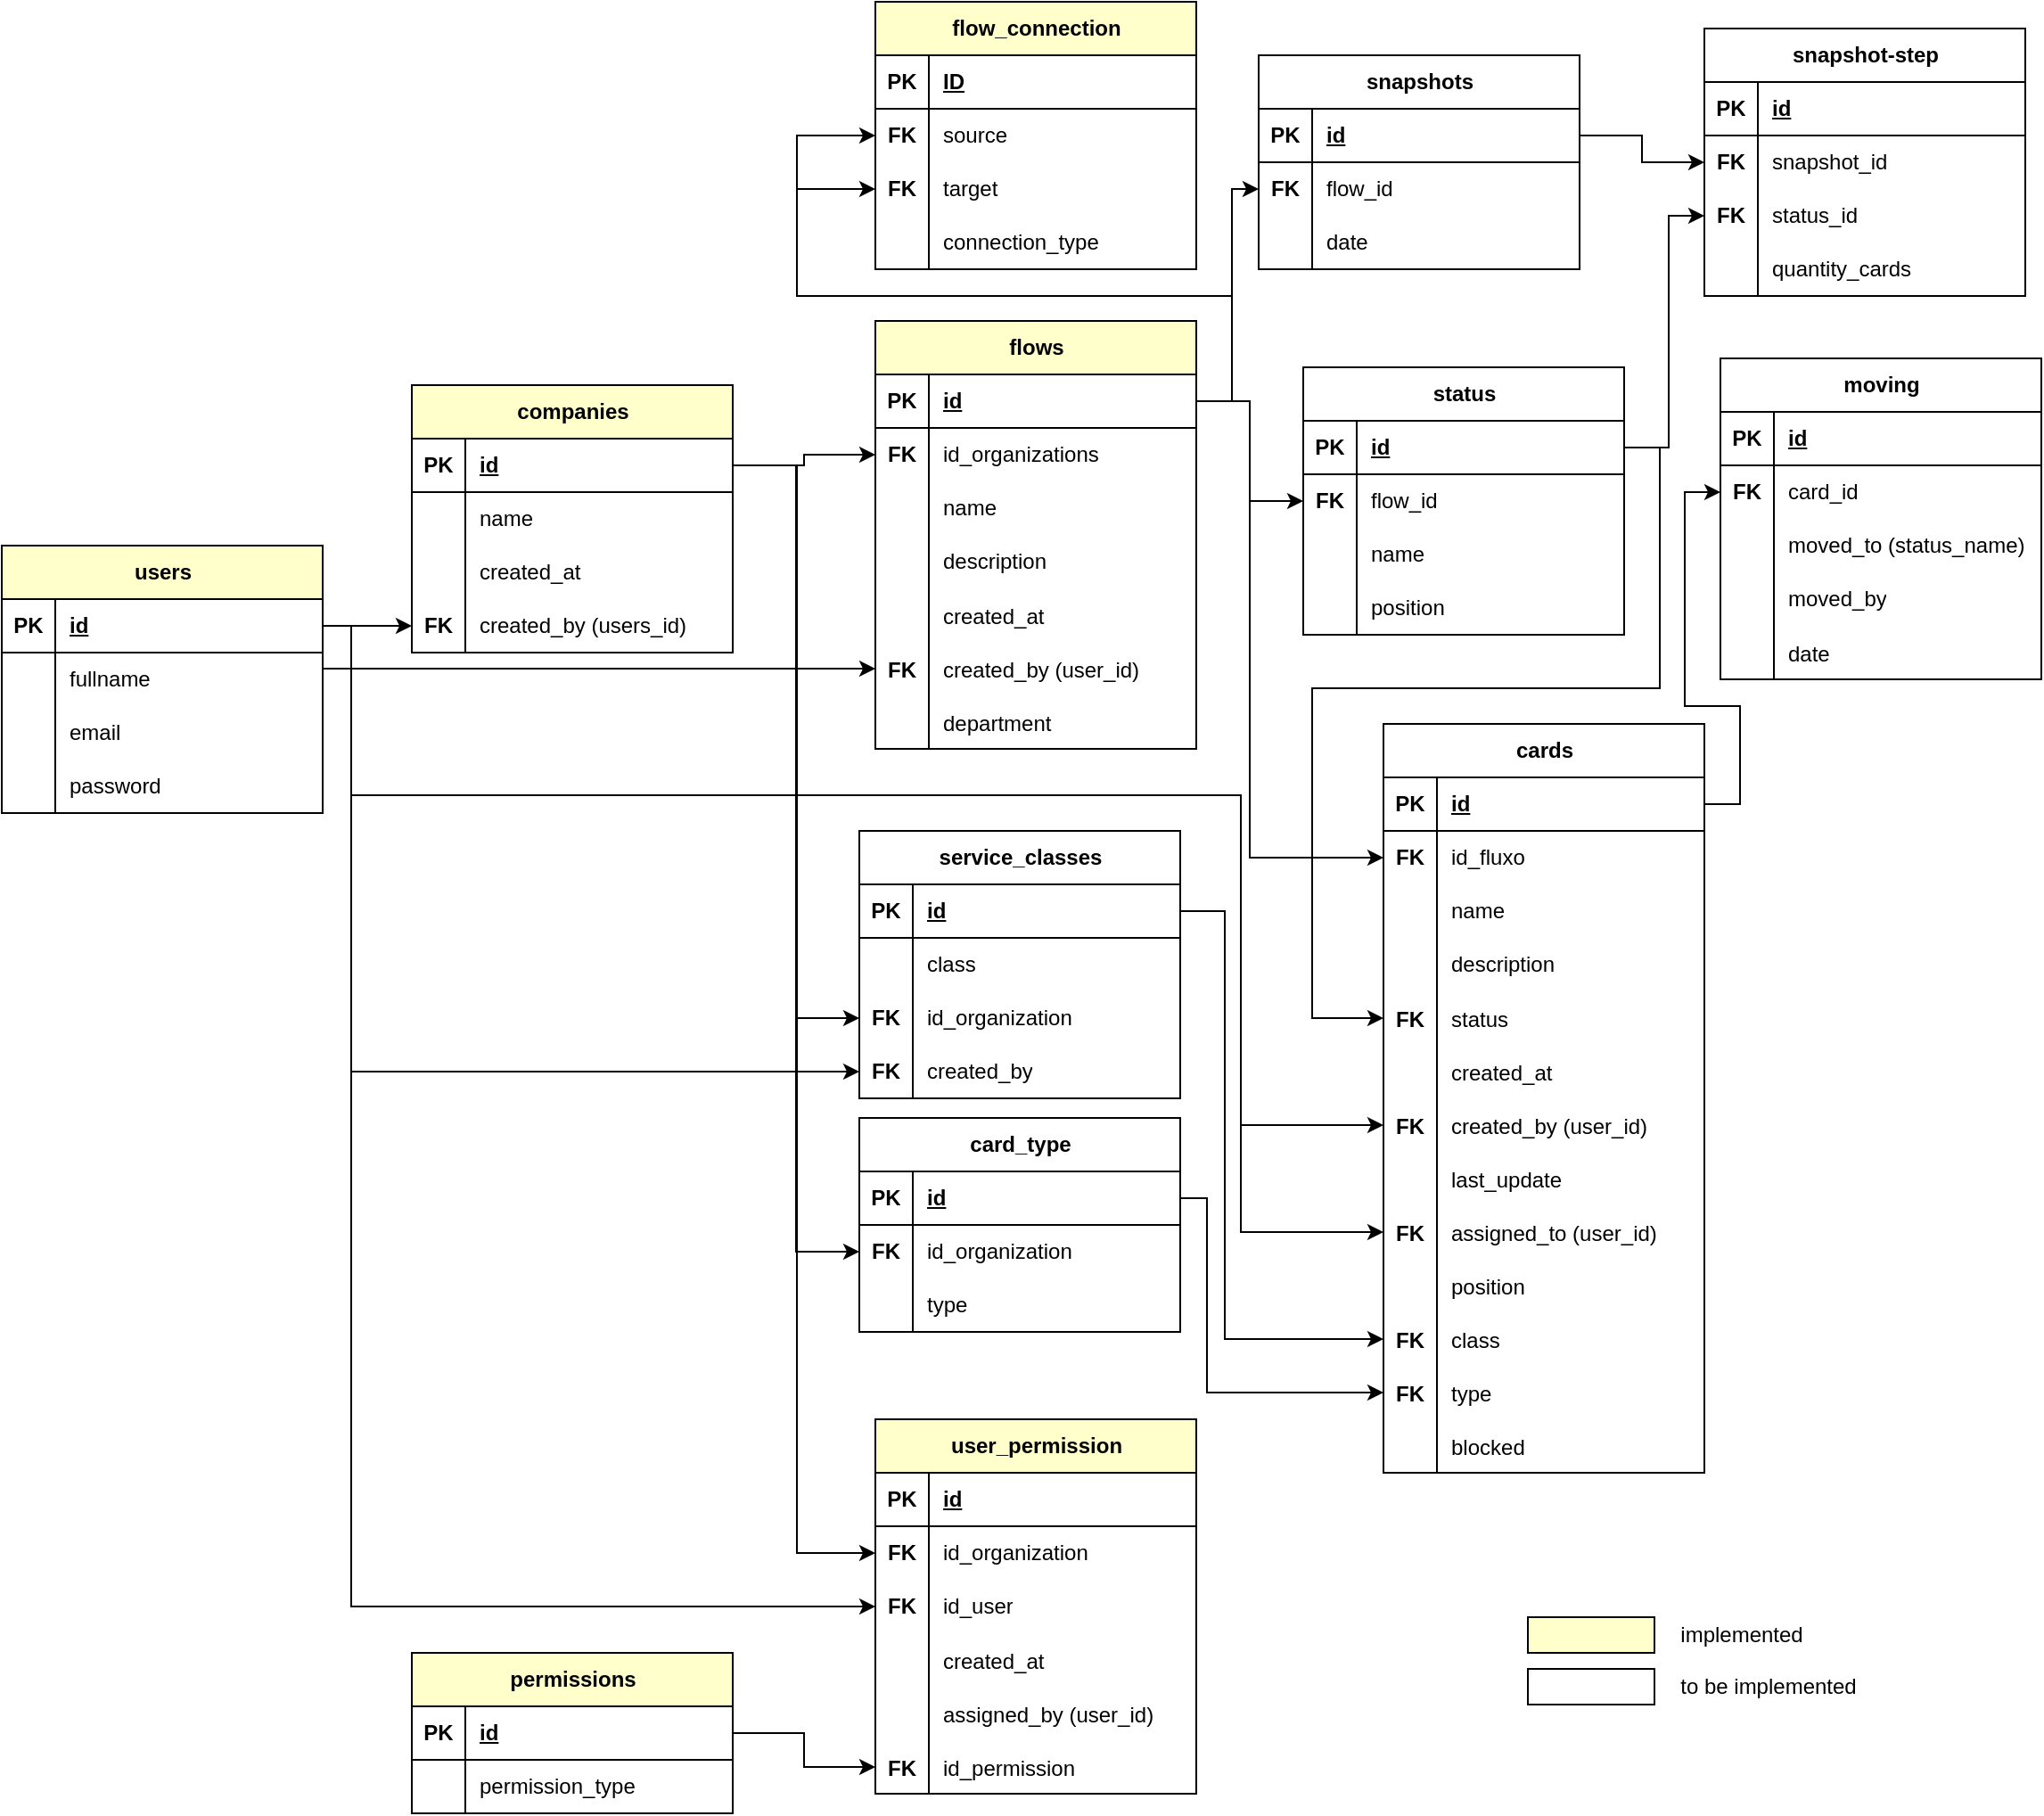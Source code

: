 <mxfile version="27.1.4">
  <diagram name="Página-1" id="bEh3KsQN7jI2NcH5xCRv">
    <mxGraphModel dx="1281" dy="561" grid="1" gridSize="10" guides="1" tooltips="1" connect="1" arrows="1" fold="1" page="1" pageScale="1" pageWidth="1169" pageHeight="827" math="0" shadow="0">
      <root>
        <mxCell id="0" />
        <mxCell id="1" parent="0" />
        <mxCell id="IL_DbBzGZ-WCQhDHWf_S-1" value="u&lt;span style=&quot;background-color: transparent; color: light-dark(rgb(0, 0, 0), rgb(255, 255, 255));&quot;&gt;sers&lt;/span&gt;" style="shape=table;startSize=30;container=1;collapsible=1;childLayout=tableLayout;fixedRows=1;rowLines=0;fontStyle=1;align=center;resizeLast=1;html=1;fillColor=#FFFFCC;" parent="1" vertex="1">
          <mxGeometry x="14" y="330" width="180" height="150" as="geometry" />
        </mxCell>
        <mxCell id="IL_DbBzGZ-WCQhDHWf_S-2" value="" style="shape=tableRow;horizontal=0;startSize=0;swimlaneHead=0;swimlaneBody=0;fillColor=none;collapsible=0;dropTarget=0;points=[[0,0.5],[1,0.5]];portConstraint=eastwest;top=0;left=0;right=0;bottom=1;" parent="IL_DbBzGZ-WCQhDHWf_S-1" vertex="1">
          <mxGeometry y="30" width="180" height="30" as="geometry" />
        </mxCell>
        <mxCell id="IL_DbBzGZ-WCQhDHWf_S-3" value="PK" style="shape=partialRectangle;connectable=0;fillColor=none;top=0;left=0;bottom=0;right=0;fontStyle=1;overflow=hidden;whiteSpace=wrap;html=1;" parent="IL_DbBzGZ-WCQhDHWf_S-2" vertex="1">
          <mxGeometry width="30" height="30" as="geometry">
            <mxRectangle width="30" height="30" as="alternateBounds" />
          </mxGeometry>
        </mxCell>
        <mxCell id="IL_DbBzGZ-WCQhDHWf_S-4" value="id" style="shape=partialRectangle;connectable=0;fillColor=none;top=0;left=0;bottom=0;right=0;align=left;spacingLeft=6;fontStyle=5;overflow=hidden;whiteSpace=wrap;html=1;" parent="IL_DbBzGZ-WCQhDHWf_S-2" vertex="1">
          <mxGeometry x="30" width="150" height="30" as="geometry">
            <mxRectangle width="150" height="30" as="alternateBounds" />
          </mxGeometry>
        </mxCell>
        <mxCell id="IL_DbBzGZ-WCQhDHWf_S-5" value="" style="shape=tableRow;horizontal=0;startSize=0;swimlaneHead=0;swimlaneBody=0;fillColor=none;collapsible=0;dropTarget=0;points=[[0,0.5],[1,0.5]];portConstraint=eastwest;top=0;left=0;right=0;bottom=0;" parent="IL_DbBzGZ-WCQhDHWf_S-1" vertex="1">
          <mxGeometry y="60" width="180" height="30" as="geometry" />
        </mxCell>
        <mxCell id="IL_DbBzGZ-WCQhDHWf_S-6" value="" style="shape=partialRectangle;connectable=0;fillColor=none;top=0;left=0;bottom=0;right=0;editable=1;overflow=hidden;whiteSpace=wrap;html=1;" parent="IL_DbBzGZ-WCQhDHWf_S-5" vertex="1">
          <mxGeometry width="30" height="30" as="geometry">
            <mxRectangle width="30" height="30" as="alternateBounds" />
          </mxGeometry>
        </mxCell>
        <mxCell id="IL_DbBzGZ-WCQhDHWf_S-7" value="fullname" style="shape=partialRectangle;connectable=0;fillColor=none;top=0;left=0;bottom=0;right=0;align=left;spacingLeft=6;overflow=hidden;whiteSpace=wrap;html=1;" parent="IL_DbBzGZ-WCQhDHWf_S-5" vertex="1">
          <mxGeometry x="30" width="150" height="30" as="geometry">
            <mxRectangle width="150" height="30" as="alternateBounds" />
          </mxGeometry>
        </mxCell>
        <mxCell id="IL_DbBzGZ-WCQhDHWf_S-8" value="" style="shape=tableRow;horizontal=0;startSize=0;swimlaneHead=0;swimlaneBody=0;fillColor=none;collapsible=0;dropTarget=0;points=[[0,0.5],[1,0.5]];portConstraint=eastwest;top=0;left=0;right=0;bottom=0;" parent="IL_DbBzGZ-WCQhDHWf_S-1" vertex="1">
          <mxGeometry y="90" width="180" height="30" as="geometry" />
        </mxCell>
        <mxCell id="IL_DbBzGZ-WCQhDHWf_S-9" value="" style="shape=partialRectangle;connectable=0;fillColor=none;top=0;left=0;bottom=0;right=0;editable=1;overflow=hidden;whiteSpace=wrap;html=1;" parent="IL_DbBzGZ-WCQhDHWf_S-8" vertex="1">
          <mxGeometry width="30" height="30" as="geometry">
            <mxRectangle width="30" height="30" as="alternateBounds" />
          </mxGeometry>
        </mxCell>
        <mxCell id="IL_DbBzGZ-WCQhDHWf_S-10" value="email" style="shape=partialRectangle;connectable=0;fillColor=none;top=0;left=0;bottom=0;right=0;align=left;spacingLeft=6;overflow=hidden;whiteSpace=wrap;html=1;" parent="IL_DbBzGZ-WCQhDHWf_S-8" vertex="1">
          <mxGeometry x="30" width="150" height="30" as="geometry">
            <mxRectangle width="150" height="30" as="alternateBounds" />
          </mxGeometry>
        </mxCell>
        <mxCell id="IL_DbBzGZ-WCQhDHWf_S-11" value="" style="shape=tableRow;horizontal=0;startSize=0;swimlaneHead=0;swimlaneBody=0;fillColor=none;collapsible=0;dropTarget=0;points=[[0,0.5],[1,0.5]];portConstraint=eastwest;top=0;left=0;right=0;bottom=0;" parent="IL_DbBzGZ-WCQhDHWf_S-1" vertex="1">
          <mxGeometry y="120" width="180" height="30" as="geometry" />
        </mxCell>
        <mxCell id="IL_DbBzGZ-WCQhDHWf_S-12" value="" style="shape=partialRectangle;connectable=0;fillColor=none;top=0;left=0;bottom=0;right=0;editable=1;overflow=hidden;whiteSpace=wrap;html=1;" parent="IL_DbBzGZ-WCQhDHWf_S-11" vertex="1">
          <mxGeometry width="30" height="30" as="geometry">
            <mxRectangle width="30" height="30" as="alternateBounds" />
          </mxGeometry>
        </mxCell>
        <mxCell id="IL_DbBzGZ-WCQhDHWf_S-13" value="password" style="shape=partialRectangle;connectable=0;fillColor=none;top=0;left=0;bottom=0;right=0;align=left;spacingLeft=6;overflow=hidden;whiteSpace=wrap;html=1;" parent="IL_DbBzGZ-WCQhDHWf_S-11" vertex="1">
          <mxGeometry x="30" width="150" height="30" as="geometry">
            <mxRectangle width="150" height="30" as="alternateBounds" />
          </mxGeometry>
        </mxCell>
        <mxCell id="IL_DbBzGZ-WCQhDHWf_S-14" value="companies" style="shape=table;startSize=30;container=1;collapsible=1;childLayout=tableLayout;fixedRows=1;rowLines=0;fontStyle=1;align=center;resizeLast=1;html=1;fillColor=#FFFFCC;" parent="1" vertex="1">
          <mxGeometry x="244" y="240" width="180" height="150" as="geometry" />
        </mxCell>
        <mxCell id="IL_DbBzGZ-WCQhDHWf_S-15" value="" style="shape=tableRow;horizontal=0;startSize=0;swimlaneHead=0;swimlaneBody=0;fillColor=none;collapsible=0;dropTarget=0;points=[[0,0.5],[1,0.5]];portConstraint=eastwest;top=0;left=0;right=0;bottom=1;" parent="IL_DbBzGZ-WCQhDHWf_S-14" vertex="1">
          <mxGeometry y="30" width="180" height="30" as="geometry" />
        </mxCell>
        <mxCell id="IL_DbBzGZ-WCQhDHWf_S-16" value="PK" style="shape=partialRectangle;connectable=0;fillColor=none;top=0;left=0;bottom=0;right=0;fontStyle=1;overflow=hidden;whiteSpace=wrap;html=1;" parent="IL_DbBzGZ-WCQhDHWf_S-15" vertex="1">
          <mxGeometry width="30" height="30" as="geometry">
            <mxRectangle width="30" height="30" as="alternateBounds" />
          </mxGeometry>
        </mxCell>
        <mxCell id="IL_DbBzGZ-WCQhDHWf_S-17" value="id" style="shape=partialRectangle;connectable=0;fillColor=none;top=0;left=0;bottom=0;right=0;align=left;spacingLeft=6;fontStyle=5;overflow=hidden;whiteSpace=wrap;html=1;" parent="IL_DbBzGZ-WCQhDHWf_S-15" vertex="1">
          <mxGeometry x="30" width="150" height="30" as="geometry">
            <mxRectangle width="150" height="30" as="alternateBounds" />
          </mxGeometry>
        </mxCell>
        <mxCell id="IL_DbBzGZ-WCQhDHWf_S-18" value="" style="shape=tableRow;horizontal=0;startSize=0;swimlaneHead=0;swimlaneBody=0;fillColor=none;collapsible=0;dropTarget=0;points=[[0,0.5],[1,0.5]];portConstraint=eastwest;top=0;left=0;right=0;bottom=0;" parent="IL_DbBzGZ-WCQhDHWf_S-14" vertex="1">
          <mxGeometry y="60" width="180" height="30" as="geometry" />
        </mxCell>
        <mxCell id="IL_DbBzGZ-WCQhDHWf_S-19" value="" style="shape=partialRectangle;connectable=0;fillColor=none;top=0;left=0;bottom=0;right=0;editable=1;overflow=hidden;whiteSpace=wrap;html=1;" parent="IL_DbBzGZ-WCQhDHWf_S-18" vertex="1">
          <mxGeometry width="30" height="30" as="geometry">
            <mxRectangle width="30" height="30" as="alternateBounds" />
          </mxGeometry>
        </mxCell>
        <mxCell id="IL_DbBzGZ-WCQhDHWf_S-20" value="name" style="shape=partialRectangle;connectable=0;fillColor=none;top=0;left=0;bottom=0;right=0;align=left;spacingLeft=6;overflow=hidden;whiteSpace=wrap;html=1;" parent="IL_DbBzGZ-WCQhDHWf_S-18" vertex="1">
          <mxGeometry x="30" width="150" height="30" as="geometry">
            <mxRectangle width="150" height="30" as="alternateBounds" />
          </mxGeometry>
        </mxCell>
        <mxCell id="IL_DbBzGZ-WCQhDHWf_S-21" value="" style="shape=tableRow;horizontal=0;startSize=0;swimlaneHead=0;swimlaneBody=0;fillColor=none;collapsible=0;dropTarget=0;points=[[0,0.5],[1,0.5]];portConstraint=eastwest;top=0;left=0;right=0;bottom=0;" parent="IL_DbBzGZ-WCQhDHWf_S-14" vertex="1">
          <mxGeometry y="90" width="180" height="30" as="geometry" />
        </mxCell>
        <mxCell id="IL_DbBzGZ-WCQhDHWf_S-22" value="" style="shape=partialRectangle;connectable=0;fillColor=none;top=0;left=0;bottom=0;right=0;editable=1;overflow=hidden;whiteSpace=wrap;html=1;" parent="IL_DbBzGZ-WCQhDHWf_S-21" vertex="1">
          <mxGeometry width="30" height="30" as="geometry">
            <mxRectangle width="30" height="30" as="alternateBounds" />
          </mxGeometry>
        </mxCell>
        <mxCell id="IL_DbBzGZ-WCQhDHWf_S-23" value="created_at" style="shape=partialRectangle;connectable=0;fillColor=none;top=0;left=0;bottom=0;right=0;align=left;spacingLeft=6;overflow=hidden;whiteSpace=wrap;html=1;" parent="IL_DbBzGZ-WCQhDHWf_S-21" vertex="1">
          <mxGeometry x="30" width="150" height="30" as="geometry">
            <mxRectangle width="150" height="30" as="alternateBounds" />
          </mxGeometry>
        </mxCell>
        <mxCell id="IL_DbBzGZ-WCQhDHWf_S-24" value="" style="shape=tableRow;horizontal=0;startSize=0;swimlaneHead=0;swimlaneBody=0;fillColor=none;collapsible=0;dropTarget=0;points=[[0,0.5],[1,0.5]];portConstraint=eastwest;top=0;left=0;right=0;bottom=0;" parent="IL_DbBzGZ-WCQhDHWf_S-14" vertex="1">
          <mxGeometry y="120" width="180" height="30" as="geometry" />
        </mxCell>
        <mxCell id="IL_DbBzGZ-WCQhDHWf_S-25" value="FK" style="shape=partialRectangle;connectable=0;fillColor=none;top=0;left=0;bottom=0;right=0;editable=1;overflow=hidden;whiteSpace=wrap;html=1;fontStyle=1" parent="IL_DbBzGZ-WCQhDHWf_S-24" vertex="1">
          <mxGeometry width="30" height="30" as="geometry">
            <mxRectangle width="30" height="30" as="alternateBounds" />
          </mxGeometry>
        </mxCell>
        <mxCell id="IL_DbBzGZ-WCQhDHWf_S-26" value="created_by (users_id)" style="shape=partialRectangle;connectable=0;fillColor=none;top=0;left=0;bottom=0;right=0;align=left;spacingLeft=6;overflow=hidden;whiteSpace=wrap;html=1;" parent="IL_DbBzGZ-WCQhDHWf_S-24" vertex="1">
          <mxGeometry x="30" width="150" height="30" as="geometry">
            <mxRectangle width="150" height="30" as="alternateBounds" />
          </mxGeometry>
        </mxCell>
        <mxCell id="IL_DbBzGZ-WCQhDHWf_S-27" value="flows" style="shape=table;startSize=30;container=1;collapsible=1;childLayout=tableLayout;fixedRows=1;rowLines=0;fontStyle=1;align=center;resizeLast=1;html=1;fillColor=#FFFFCC;" parent="1" vertex="1">
          <mxGeometry x="504" y="204" width="180" height="240" as="geometry" />
        </mxCell>
        <mxCell id="IL_DbBzGZ-WCQhDHWf_S-28" value="" style="shape=tableRow;horizontal=0;startSize=0;swimlaneHead=0;swimlaneBody=0;fillColor=none;collapsible=0;dropTarget=0;points=[[0,0.5],[1,0.5]];portConstraint=eastwest;top=0;left=0;right=0;bottom=1;" parent="IL_DbBzGZ-WCQhDHWf_S-27" vertex="1">
          <mxGeometry y="30" width="180" height="30" as="geometry" />
        </mxCell>
        <mxCell id="IL_DbBzGZ-WCQhDHWf_S-29" value="PK" style="shape=partialRectangle;connectable=0;fillColor=none;top=0;left=0;bottom=0;right=0;fontStyle=1;overflow=hidden;whiteSpace=wrap;html=1;" parent="IL_DbBzGZ-WCQhDHWf_S-28" vertex="1">
          <mxGeometry width="30" height="30" as="geometry">
            <mxRectangle width="30" height="30" as="alternateBounds" />
          </mxGeometry>
        </mxCell>
        <mxCell id="IL_DbBzGZ-WCQhDHWf_S-30" value="id" style="shape=partialRectangle;connectable=0;fillColor=none;top=0;left=0;bottom=0;right=0;align=left;spacingLeft=6;fontStyle=5;overflow=hidden;whiteSpace=wrap;html=1;" parent="IL_DbBzGZ-WCQhDHWf_S-28" vertex="1">
          <mxGeometry x="30" width="150" height="30" as="geometry">
            <mxRectangle width="150" height="30" as="alternateBounds" />
          </mxGeometry>
        </mxCell>
        <mxCell id="IL_DbBzGZ-WCQhDHWf_S-31" value="" style="shape=tableRow;horizontal=0;startSize=0;swimlaneHead=0;swimlaneBody=0;fillColor=none;collapsible=0;dropTarget=0;points=[[0,0.5],[1,0.5]];portConstraint=eastwest;top=0;left=0;right=0;bottom=0;" parent="IL_DbBzGZ-WCQhDHWf_S-27" vertex="1">
          <mxGeometry y="60" width="180" height="30" as="geometry" />
        </mxCell>
        <mxCell id="IL_DbBzGZ-WCQhDHWf_S-32" value="&lt;b&gt;FK&lt;/b&gt;" style="shape=partialRectangle;connectable=0;fillColor=none;top=0;left=0;bottom=0;right=0;editable=1;overflow=hidden;whiteSpace=wrap;html=1;" parent="IL_DbBzGZ-WCQhDHWf_S-31" vertex="1">
          <mxGeometry width="30" height="30" as="geometry">
            <mxRectangle width="30" height="30" as="alternateBounds" />
          </mxGeometry>
        </mxCell>
        <mxCell id="IL_DbBzGZ-WCQhDHWf_S-33" value="id_organizations" style="shape=partialRectangle;connectable=0;fillColor=none;top=0;left=0;bottom=0;right=0;align=left;spacingLeft=6;overflow=hidden;whiteSpace=wrap;html=1;" parent="IL_DbBzGZ-WCQhDHWf_S-31" vertex="1">
          <mxGeometry x="30" width="150" height="30" as="geometry">
            <mxRectangle width="150" height="30" as="alternateBounds" />
          </mxGeometry>
        </mxCell>
        <mxCell id="IL_DbBzGZ-WCQhDHWf_S-34" value="" style="shape=tableRow;horizontal=0;startSize=0;swimlaneHead=0;swimlaneBody=0;fillColor=none;collapsible=0;dropTarget=0;points=[[0,0.5],[1,0.5]];portConstraint=eastwest;top=0;left=0;right=0;bottom=0;" parent="IL_DbBzGZ-WCQhDHWf_S-27" vertex="1">
          <mxGeometry y="90" width="180" height="30" as="geometry" />
        </mxCell>
        <mxCell id="IL_DbBzGZ-WCQhDHWf_S-35" value="" style="shape=partialRectangle;connectable=0;fillColor=none;top=0;left=0;bottom=0;right=0;editable=1;overflow=hidden;whiteSpace=wrap;html=1;" parent="IL_DbBzGZ-WCQhDHWf_S-34" vertex="1">
          <mxGeometry width="30" height="30" as="geometry">
            <mxRectangle width="30" height="30" as="alternateBounds" />
          </mxGeometry>
        </mxCell>
        <mxCell id="IL_DbBzGZ-WCQhDHWf_S-36" value="name" style="shape=partialRectangle;connectable=0;fillColor=none;top=0;left=0;bottom=0;right=0;align=left;spacingLeft=6;overflow=hidden;whiteSpace=wrap;html=1;" parent="IL_DbBzGZ-WCQhDHWf_S-34" vertex="1">
          <mxGeometry x="30" width="150" height="30" as="geometry">
            <mxRectangle width="150" height="30" as="alternateBounds" />
          </mxGeometry>
        </mxCell>
        <mxCell id="IL_DbBzGZ-WCQhDHWf_S-37" value="" style="shape=tableRow;horizontal=0;startSize=0;swimlaneHead=0;swimlaneBody=0;fillColor=none;collapsible=0;dropTarget=0;points=[[0,0.5],[1,0.5]];portConstraint=eastwest;top=0;left=0;right=0;bottom=0;" parent="IL_DbBzGZ-WCQhDHWf_S-27" vertex="1">
          <mxGeometry y="120" width="180" height="30" as="geometry" />
        </mxCell>
        <mxCell id="IL_DbBzGZ-WCQhDHWf_S-38" value="" style="shape=partialRectangle;connectable=0;fillColor=none;top=0;left=0;bottom=0;right=0;editable=1;overflow=hidden;whiteSpace=wrap;html=1;" parent="IL_DbBzGZ-WCQhDHWf_S-37" vertex="1">
          <mxGeometry width="30" height="30" as="geometry">
            <mxRectangle width="30" height="30" as="alternateBounds" />
          </mxGeometry>
        </mxCell>
        <mxCell id="IL_DbBzGZ-WCQhDHWf_S-39" value="description" style="shape=partialRectangle;connectable=0;fillColor=none;top=0;left=0;bottom=0;right=0;align=left;spacingLeft=6;overflow=hidden;whiteSpace=wrap;html=1;" parent="IL_DbBzGZ-WCQhDHWf_S-37" vertex="1">
          <mxGeometry x="30" width="150" height="30" as="geometry">
            <mxRectangle width="150" height="30" as="alternateBounds" />
          </mxGeometry>
        </mxCell>
        <mxCell id="IL_DbBzGZ-WCQhDHWf_S-125" value="" style="shape=tableRow;horizontal=0;startSize=0;swimlaneHead=0;swimlaneBody=0;fillColor=none;collapsible=0;dropTarget=0;points=[[0,0.5],[1,0.5]];portConstraint=eastwest;top=0;left=0;right=0;bottom=0;" parent="IL_DbBzGZ-WCQhDHWf_S-27" vertex="1">
          <mxGeometry y="150" width="180" height="30" as="geometry" />
        </mxCell>
        <mxCell id="IL_DbBzGZ-WCQhDHWf_S-126" value="" style="shape=partialRectangle;connectable=0;fillColor=none;top=0;left=0;bottom=0;right=0;editable=1;overflow=hidden;" parent="IL_DbBzGZ-WCQhDHWf_S-125" vertex="1">
          <mxGeometry width="30" height="30" as="geometry">
            <mxRectangle width="30" height="30" as="alternateBounds" />
          </mxGeometry>
        </mxCell>
        <mxCell id="IL_DbBzGZ-WCQhDHWf_S-127" value="created_at" style="shape=partialRectangle;connectable=0;fillColor=none;top=0;left=0;bottom=0;right=0;align=left;spacingLeft=6;overflow=hidden;" parent="IL_DbBzGZ-WCQhDHWf_S-125" vertex="1">
          <mxGeometry x="30" width="150" height="30" as="geometry">
            <mxRectangle width="150" height="30" as="alternateBounds" />
          </mxGeometry>
        </mxCell>
        <mxCell id="IL_DbBzGZ-WCQhDHWf_S-129" value="" style="shape=tableRow;horizontal=0;startSize=0;swimlaneHead=0;swimlaneBody=0;fillColor=none;collapsible=0;dropTarget=0;points=[[0,0.5],[1,0.5]];portConstraint=eastwest;top=0;left=0;right=0;bottom=0;" parent="IL_DbBzGZ-WCQhDHWf_S-27" vertex="1">
          <mxGeometry y="180" width="180" height="30" as="geometry" />
        </mxCell>
        <mxCell id="IL_DbBzGZ-WCQhDHWf_S-130" value="FK" style="shape=partialRectangle;connectable=0;fillColor=none;top=0;left=0;bottom=0;right=0;editable=1;overflow=hidden;fontStyle=1" parent="IL_DbBzGZ-WCQhDHWf_S-129" vertex="1">
          <mxGeometry width="30" height="30" as="geometry">
            <mxRectangle width="30" height="30" as="alternateBounds" />
          </mxGeometry>
        </mxCell>
        <mxCell id="IL_DbBzGZ-WCQhDHWf_S-131" value="created_by (user_id)" style="shape=partialRectangle;connectable=0;fillColor=none;top=0;left=0;bottom=0;right=0;align=left;spacingLeft=6;overflow=hidden;" parent="IL_DbBzGZ-WCQhDHWf_S-129" vertex="1">
          <mxGeometry x="30" width="150" height="30" as="geometry">
            <mxRectangle width="150" height="30" as="alternateBounds" />
          </mxGeometry>
        </mxCell>
        <mxCell id="pKEMNAgFzRR0VJg6IfCZ-6" value="" style="shape=tableRow;horizontal=0;startSize=0;swimlaneHead=0;swimlaneBody=0;fillColor=none;collapsible=0;dropTarget=0;points=[[0,0.5],[1,0.5]];portConstraint=eastwest;top=0;left=0;right=0;bottom=0;" parent="IL_DbBzGZ-WCQhDHWf_S-27" vertex="1">
          <mxGeometry y="210" width="180" height="30" as="geometry" />
        </mxCell>
        <mxCell id="pKEMNAgFzRR0VJg6IfCZ-7" value="" style="shape=partialRectangle;connectable=0;fillColor=none;top=0;left=0;bottom=0;right=0;editable=1;overflow=hidden;fontStyle=1" parent="pKEMNAgFzRR0VJg6IfCZ-6" vertex="1">
          <mxGeometry width="30" height="30" as="geometry">
            <mxRectangle width="30" height="30" as="alternateBounds" />
          </mxGeometry>
        </mxCell>
        <mxCell id="pKEMNAgFzRR0VJg6IfCZ-8" value="department" style="shape=partialRectangle;connectable=0;fillColor=none;top=0;left=0;bottom=0;right=0;align=left;spacingLeft=6;overflow=hidden;" parent="pKEMNAgFzRR0VJg6IfCZ-6" vertex="1">
          <mxGeometry x="30" width="150" height="30" as="geometry">
            <mxRectangle width="150" height="30" as="alternateBounds" />
          </mxGeometry>
        </mxCell>
        <mxCell id="IL_DbBzGZ-WCQhDHWf_S-54" value="" style="shape=tableRow;horizontal=0;startSize=0;swimlaneHead=0;swimlaneBody=0;fillColor=none;collapsible=0;dropTarget=0;points=[[0,0.5],[1,0.5]];portConstraint=eastwest;top=0;left=0;right=0;bottom=0;" parent="1" vertex="1">
          <mxGeometry x="594" y="390" width="180" height="30" as="geometry" />
        </mxCell>
        <mxCell id="IL_DbBzGZ-WCQhDHWf_S-60" value="permissions" style="shape=table;startSize=30;container=1;collapsible=1;childLayout=tableLayout;fixedRows=1;rowLines=0;fontStyle=1;align=center;resizeLast=1;html=1;fillColor=#FFFFCC;" parent="1" vertex="1">
          <mxGeometry x="244" y="951" width="180" height="90" as="geometry" />
        </mxCell>
        <mxCell id="IL_DbBzGZ-WCQhDHWf_S-61" value="" style="shape=tableRow;horizontal=0;startSize=0;swimlaneHead=0;swimlaneBody=0;fillColor=none;collapsible=0;dropTarget=0;points=[[0,0.5],[1,0.5]];portConstraint=eastwest;top=0;left=0;right=0;bottom=1;" parent="IL_DbBzGZ-WCQhDHWf_S-60" vertex="1">
          <mxGeometry y="30" width="180" height="30" as="geometry" />
        </mxCell>
        <mxCell id="IL_DbBzGZ-WCQhDHWf_S-62" value="PK" style="shape=partialRectangle;connectable=0;fillColor=none;top=0;left=0;bottom=0;right=0;fontStyle=1;overflow=hidden;whiteSpace=wrap;html=1;" parent="IL_DbBzGZ-WCQhDHWf_S-61" vertex="1">
          <mxGeometry width="30" height="30" as="geometry">
            <mxRectangle width="30" height="30" as="alternateBounds" />
          </mxGeometry>
        </mxCell>
        <mxCell id="IL_DbBzGZ-WCQhDHWf_S-63" value="id" style="shape=partialRectangle;connectable=0;fillColor=none;top=0;left=0;bottom=0;right=0;align=left;spacingLeft=6;fontStyle=5;overflow=hidden;whiteSpace=wrap;html=1;" parent="IL_DbBzGZ-WCQhDHWf_S-61" vertex="1">
          <mxGeometry x="30" width="150" height="30" as="geometry">
            <mxRectangle width="150" height="30" as="alternateBounds" />
          </mxGeometry>
        </mxCell>
        <mxCell id="IL_DbBzGZ-WCQhDHWf_S-64" value="" style="shape=tableRow;horizontal=0;startSize=0;swimlaneHead=0;swimlaneBody=0;fillColor=none;collapsible=0;dropTarget=0;points=[[0,0.5],[1,0.5]];portConstraint=eastwest;top=0;left=0;right=0;bottom=0;" parent="IL_DbBzGZ-WCQhDHWf_S-60" vertex="1">
          <mxGeometry y="60" width="180" height="30" as="geometry" />
        </mxCell>
        <mxCell id="IL_DbBzGZ-WCQhDHWf_S-65" value="" style="shape=partialRectangle;connectable=0;fillColor=none;top=0;left=0;bottom=0;right=0;editable=1;overflow=hidden;whiteSpace=wrap;html=1;" parent="IL_DbBzGZ-WCQhDHWf_S-64" vertex="1">
          <mxGeometry width="30" height="30" as="geometry">
            <mxRectangle width="30" height="30" as="alternateBounds" />
          </mxGeometry>
        </mxCell>
        <mxCell id="IL_DbBzGZ-WCQhDHWf_S-66" value="permission_type" style="shape=partialRectangle;connectable=0;fillColor=none;top=0;left=0;bottom=0;right=0;align=left;spacingLeft=6;overflow=hidden;whiteSpace=wrap;html=1;" parent="IL_DbBzGZ-WCQhDHWf_S-64" vertex="1">
          <mxGeometry x="30" width="150" height="30" as="geometry">
            <mxRectangle width="150" height="30" as="alternateBounds" />
          </mxGeometry>
        </mxCell>
        <mxCell id="IL_DbBzGZ-WCQhDHWf_S-87" value="cards" style="shape=table;startSize=30;container=1;collapsible=1;childLayout=tableLayout;fixedRows=1;rowLines=0;fontStyle=1;align=center;resizeLast=1;html=1;" parent="1" vertex="1">
          <mxGeometry x="789" y="430" width="180" height="420" as="geometry" />
        </mxCell>
        <mxCell id="IL_DbBzGZ-WCQhDHWf_S-88" value="" style="shape=tableRow;horizontal=0;startSize=0;swimlaneHead=0;swimlaneBody=0;fillColor=none;collapsible=0;dropTarget=0;points=[[0,0.5],[1,0.5]];portConstraint=eastwest;top=0;left=0;right=0;bottom=1;" parent="IL_DbBzGZ-WCQhDHWf_S-87" vertex="1">
          <mxGeometry y="30" width="180" height="30" as="geometry" />
        </mxCell>
        <mxCell id="IL_DbBzGZ-WCQhDHWf_S-89" value="PK" style="shape=partialRectangle;connectable=0;fillColor=none;top=0;left=0;bottom=0;right=0;fontStyle=1;overflow=hidden;whiteSpace=wrap;html=1;" parent="IL_DbBzGZ-WCQhDHWf_S-88" vertex="1">
          <mxGeometry width="30" height="30" as="geometry">
            <mxRectangle width="30" height="30" as="alternateBounds" />
          </mxGeometry>
        </mxCell>
        <mxCell id="IL_DbBzGZ-WCQhDHWf_S-90" value="id" style="shape=partialRectangle;connectable=0;fillColor=none;top=0;left=0;bottom=0;right=0;align=left;spacingLeft=6;fontStyle=5;overflow=hidden;whiteSpace=wrap;html=1;" parent="IL_DbBzGZ-WCQhDHWf_S-88" vertex="1">
          <mxGeometry x="30" width="150" height="30" as="geometry">
            <mxRectangle width="150" height="30" as="alternateBounds" />
          </mxGeometry>
        </mxCell>
        <mxCell id="IL_DbBzGZ-WCQhDHWf_S-91" value="" style="shape=tableRow;horizontal=0;startSize=0;swimlaneHead=0;swimlaneBody=0;fillColor=none;collapsible=0;dropTarget=0;points=[[0,0.5],[1,0.5]];portConstraint=eastwest;top=0;left=0;right=0;bottom=0;" parent="IL_DbBzGZ-WCQhDHWf_S-87" vertex="1">
          <mxGeometry y="60" width="180" height="30" as="geometry" />
        </mxCell>
        <mxCell id="IL_DbBzGZ-WCQhDHWf_S-92" value="&lt;b&gt;FK&lt;/b&gt;" style="shape=partialRectangle;connectable=0;fillColor=none;top=0;left=0;bottom=0;right=0;editable=1;overflow=hidden;whiteSpace=wrap;html=1;" parent="IL_DbBzGZ-WCQhDHWf_S-91" vertex="1">
          <mxGeometry width="30" height="30" as="geometry">
            <mxRectangle width="30" height="30" as="alternateBounds" />
          </mxGeometry>
        </mxCell>
        <mxCell id="IL_DbBzGZ-WCQhDHWf_S-93" value="id_fluxo" style="shape=partialRectangle;connectable=0;fillColor=none;top=0;left=0;bottom=0;right=0;align=left;spacingLeft=6;overflow=hidden;whiteSpace=wrap;html=1;" parent="IL_DbBzGZ-WCQhDHWf_S-91" vertex="1">
          <mxGeometry x="30" width="150" height="30" as="geometry">
            <mxRectangle width="150" height="30" as="alternateBounds" />
          </mxGeometry>
        </mxCell>
        <mxCell id="IL_DbBzGZ-WCQhDHWf_S-94" value="" style="shape=tableRow;horizontal=0;startSize=0;swimlaneHead=0;swimlaneBody=0;fillColor=none;collapsible=0;dropTarget=0;points=[[0,0.5],[1,0.5]];portConstraint=eastwest;top=0;left=0;right=0;bottom=0;" parent="IL_DbBzGZ-WCQhDHWf_S-87" vertex="1">
          <mxGeometry y="90" width="180" height="30" as="geometry" />
        </mxCell>
        <mxCell id="IL_DbBzGZ-WCQhDHWf_S-95" value="" style="shape=partialRectangle;connectable=0;fillColor=none;top=0;left=0;bottom=0;right=0;editable=1;overflow=hidden;whiteSpace=wrap;html=1;" parent="IL_DbBzGZ-WCQhDHWf_S-94" vertex="1">
          <mxGeometry width="30" height="30" as="geometry">
            <mxRectangle width="30" height="30" as="alternateBounds" />
          </mxGeometry>
        </mxCell>
        <mxCell id="IL_DbBzGZ-WCQhDHWf_S-96" value="name" style="shape=partialRectangle;connectable=0;fillColor=none;top=0;left=0;bottom=0;right=0;align=left;spacingLeft=6;overflow=hidden;whiteSpace=wrap;html=1;" parent="IL_DbBzGZ-WCQhDHWf_S-94" vertex="1">
          <mxGeometry x="30" width="150" height="30" as="geometry">
            <mxRectangle width="150" height="30" as="alternateBounds" />
          </mxGeometry>
        </mxCell>
        <mxCell id="IL_DbBzGZ-WCQhDHWf_S-97" value="" style="shape=tableRow;horizontal=0;startSize=0;swimlaneHead=0;swimlaneBody=0;fillColor=none;collapsible=0;dropTarget=0;points=[[0,0.5],[1,0.5]];portConstraint=eastwest;top=0;left=0;right=0;bottom=0;" parent="IL_DbBzGZ-WCQhDHWf_S-87" vertex="1">
          <mxGeometry y="120" width="180" height="30" as="geometry" />
        </mxCell>
        <mxCell id="IL_DbBzGZ-WCQhDHWf_S-98" value="" style="shape=partialRectangle;connectable=0;fillColor=none;top=0;left=0;bottom=0;right=0;editable=1;overflow=hidden;whiteSpace=wrap;html=1;" parent="IL_DbBzGZ-WCQhDHWf_S-97" vertex="1">
          <mxGeometry width="30" height="30" as="geometry">
            <mxRectangle width="30" height="30" as="alternateBounds" />
          </mxGeometry>
        </mxCell>
        <mxCell id="IL_DbBzGZ-WCQhDHWf_S-99" value="description" style="shape=partialRectangle;connectable=0;fillColor=none;top=0;left=0;bottom=0;right=0;align=left;spacingLeft=6;overflow=hidden;whiteSpace=wrap;html=1;" parent="IL_DbBzGZ-WCQhDHWf_S-97" vertex="1">
          <mxGeometry x="30" width="150" height="30" as="geometry">
            <mxRectangle width="150" height="30" as="alternateBounds" />
          </mxGeometry>
        </mxCell>
        <mxCell id="IL_DbBzGZ-WCQhDHWf_S-101" value="" style="shape=tableRow;horizontal=0;startSize=0;swimlaneHead=0;swimlaneBody=0;fillColor=none;collapsible=0;dropTarget=0;points=[[0,0.5],[1,0.5]];portConstraint=eastwest;top=0;left=0;right=0;bottom=0;" parent="IL_DbBzGZ-WCQhDHWf_S-87" vertex="1">
          <mxGeometry y="150" width="180" height="30" as="geometry" />
        </mxCell>
        <mxCell id="IL_DbBzGZ-WCQhDHWf_S-102" value="FK" style="shape=partialRectangle;connectable=0;fillColor=none;top=0;left=0;bottom=0;right=0;editable=1;overflow=hidden;fontStyle=1" parent="IL_DbBzGZ-WCQhDHWf_S-101" vertex="1">
          <mxGeometry width="30" height="30" as="geometry">
            <mxRectangle width="30" height="30" as="alternateBounds" />
          </mxGeometry>
        </mxCell>
        <mxCell id="IL_DbBzGZ-WCQhDHWf_S-103" value="status" style="shape=partialRectangle;connectable=0;fillColor=none;top=0;left=0;bottom=0;right=0;align=left;spacingLeft=6;overflow=hidden;" parent="IL_DbBzGZ-WCQhDHWf_S-101" vertex="1">
          <mxGeometry x="30" width="150" height="30" as="geometry">
            <mxRectangle width="150" height="30" as="alternateBounds" />
          </mxGeometry>
        </mxCell>
        <mxCell id="IL_DbBzGZ-WCQhDHWf_S-105" value="" style="shape=tableRow;horizontal=0;startSize=0;swimlaneHead=0;swimlaneBody=0;fillColor=none;collapsible=0;dropTarget=0;points=[[0,0.5],[1,0.5]];portConstraint=eastwest;top=0;left=0;right=0;bottom=0;" parent="IL_DbBzGZ-WCQhDHWf_S-87" vertex="1">
          <mxGeometry y="180" width="180" height="30" as="geometry" />
        </mxCell>
        <mxCell id="IL_DbBzGZ-WCQhDHWf_S-106" value="" style="shape=partialRectangle;connectable=0;fillColor=none;top=0;left=0;bottom=0;right=0;editable=1;overflow=hidden;" parent="IL_DbBzGZ-WCQhDHWf_S-105" vertex="1">
          <mxGeometry width="30" height="30" as="geometry">
            <mxRectangle width="30" height="30" as="alternateBounds" />
          </mxGeometry>
        </mxCell>
        <mxCell id="IL_DbBzGZ-WCQhDHWf_S-107" value="created_at" style="shape=partialRectangle;connectable=0;fillColor=none;top=0;left=0;bottom=0;right=0;align=left;spacingLeft=6;overflow=hidden;" parent="IL_DbBzGZ-WCQhDHWf_S-105" vertex="1">
          <mxGeometry x="30" width="150" height="30" as="geometry">
            <mxRectangle width="150" height="30" as="alternateBounds" />
          </mxGeometry>
        </mxCell>
        <mxCell id="IL_DbBzGZ-WCQhDHWf_S-109" value="" style="shape=tableRow;horizontal=0;startSize=0;swimlaneHead=0;swimlaneBody=0;fillColor=none;collapsible=0;dropTarget=0;points=[[0,0.5],[1,0.5]];portConstraint=eastwest;top=0;left=0;right=0;bottom=0;" parent="IL_DbBzGZ-WCQhDHWf_S-87" vertex="1">
          <mxGeometry y="210" width="180" height="30" as="geometry" />
        </mxCell>
        <mxCell id="IL_DbBzGZ-WCQhDHWf_S-110" value="FK" style="shape=partialRectangle;connectable=0;fillColor=none;top=0;left=0;bottom=0;right=0;editable=1;overflow=hidden;fontStyle=1" parent="IL_DbBzGZ-WCQhDHWf_S-109" vertex="1">
          <mxGeometry width="30" height="30" as="geometry">
            <mxRectangle width="30" height="30" as="alternateBounds" />
          </mxGeometry>
        </mxCell>
        <mxCell id="IL_DbBzGZ-WCQhDHWf_S-111" value="created_by (user_id)" style="shape=partialRectangle;connectable=0;fillColor=none;top=0;left=0;bottom=0;right=0;align=left;spacingLeft=6;overflow=hidden;" parent="IL_DbBzGZ-WCQhDHWf_S-109" vertex="1">
          <mxGeometry x="30" width="150" height="30" as="geometry">
            <mxRectangle width="150" height="30" as="alternateBounds" />
          </mxGeometry>
        </mxCell>
        <mxCell id="IL_DbBzGZ-WCQhDHWf_S-113" value="" style="shape=tableRow;horizontal=0;startSize=0;swimlaneHead=0;swimlaneBody=0;fillColor=none;collapsible=0;dropTarget=0;points=[[0,0.5],[1,0.5]];portConstraint=eastwest;top=0;left=0;right=0;bottom=0;" parent="IL_DbBzGZ-WCQhDHWf_S-87" vertex="1">
          <mxGeometry y="240" width="180" height="30" as="geometry" />
        </mxCell>
        <mxCell id="IL_DbBzGZ-WCQhDHWf_S-114" value="" style="shape=partialRectangle;connectable=0;fillColor=none;top=0;left=0;bottom=0;right=0;editable=1;overflow=hidden;" parent="IL_DbBzGZ-WCQhDHWf_S-113" vertex="1">
          <mxGeometry width="30" height="30" as="geometry">
            <mxRectangle width="30" height="30" as="alternateBounds" />
          </mxGeometry>
        </mxCell>
        <mxCell id="IL_DbBzGZ-WCQhDHWf_S-115" value="last_update" style="shape=partialRectangle;connectable=0;fillColor=none;top=0;left=0;bottom=0;right=0;align=left;spacingLeft=6;overflow=hidden;" parent="IL_DbBzGZ-WCQhDHWf_S-113" vertex="1">
          <mxGeometry x="30" width="150" height="30" as="geometry">
            <mxRectangle width="150" height="30" as="alternateBounds" />
          </mxGeometry>
        </mxCell>
        <mxCell id="IL_DbBzGZ-WCQhDHWf_S-117" value="" style="shape=tableRow;horizontal=0;startSize=0;swimlaneHead=0;swimlaneBody=0;fillColor=none;collapsible=0;dropTarget=0;points=[[0,0.5],[1,0.5]];portConstraint=eastwest;top=0;left=0;right=0;bottom=0;" parent="IL_DbBzGZ-WCQhDHWf_S-87" vertex="1">
          <mxGeometry y="270" width="180" height="30" as="geometry" />
        </mxCell>
        <mxCell id="IL_DbBzGZ-WCQhDHWf_S-118" value="FK" style="shape=partialRectangle;connectable=0;fillColor=none;top=0;left=0;bottom=0;right=0;editable=1;overflow=hidden;fontStyle=1" parent="IL_DbBzGZ-WCQhDHWf_S-117" vertex="1">
          <mxGeometry width="30" height="30" as="geometry">
            <mxRectangle width="30" height="30" as="alternateBounds" />
          </mxGeometry>
        </mxCell>
        <mxCell id="IL_DbBzGZ-WCQhDHWf_S-119" value="assigned_to (user_id)" style="shape=partialRectangle;connectable=0;fillColor=none;top=0;left=0;bottom=0;right=0;align=left;spacingLeft=6;overflow=hidden;" parent="IL_DbBzGZ-WCQhDHWf_S-117" vertex="1">
          <mxGeometry x="30" width="150" height="30" as="geometry">
            <mxRectangle width="150" height="30" as="alternateBounds" />
          </mxGeometry>
        </mxCell>
        <mxCell id="DdVOyDJ2929z7Cv89wlq-2" value="" style="shape=tableRow;horizontal=0;startSize=0;swimlaneHead=0;swimlaneBody=0;fillColor=none;collapsible=0;dropTarget=0;points=[[0,0.5],[1,0.5]];portConstraint=eastwest;top=0;left=0;right=0;bottom=0;" parent="IL_DbBzGZ-WCQhDHWf_S-87" vertex="1">
          <mxGeometry y="300" width="180" height="30" as="geometry" />
        </mxCell>
        <mxCell id="DdVOyDJ2929z7Cv89wlq-3" value="" style="shape=partialRectangle;connectable=0;fillColor=none;top=0;left=0;bottom=0;right=0;editable=1;overflow=hidden;" parent="DdVOyDJ2929z7Cv89wlq-2" vertex="1">
          <mxGeometry width="30" height="30" as="geometry">
            <mxRectangle width="30" height="30" as="alternateBounds" />
          </mxGeometry>
        </mxCell>
        <mxCell id="DdVOyDJ2929z7Cv89wlq-4" value="position" style="shape=partialRectangle;connectable=0;fillColor=none;top=0;left=0;bottom=0;right=0;align=left;spacingLeft=6;overflow=hidden;" parent="DdVOyDJ2929z7Cv89wlq-2" vertex="1">
          <mxGeometry x="30" width="150" height="30" as="geometry">
            <mxRectangle width="150" height="30" as="alternateBounds" />
          </mxGeometry>
        </mxCell>
        <mxCell id="8sIYmMTPVUsA9PIHVOTK-40" value="" style="shape=tableRow;horizontal=0;startSize=0;swimlaneHead=0;swimlaneBody=0;fillColor=none;collapsible=0;dropTarget=0;points=[[0,0.5],[1,0.5]];portConstraint=eastwest;top=0;left=0;right=0;bottom=0;" parent="IL_DbBzGZ-WCQhDHWf_S-87" vertex="1">
          <mxGeometry y="330" width="180" height="30" as="geometry" />
        </mxCell>
        <mxCell id="8sIYmMTPVUsA9PIHVOTK-41" value="FK" style="shape=partialRectangle;connectable=0;fillColor=none;top=0;left=0;bottom=0;right=0;editable=1;overflow=hidden;fontStyle=1" parent="8sIYmMTPVUsA9PIHVOTK-40" vertex="1">
          <mxGeometry width="30" height="30" as="geometry">
            <mxRectangle width="30" height="30" as="alternateBounds" />
          </mxGeometry>
        </mxCell>
        <mxCell id="8sIYmMTPVUsA9PIHVOTK-42" value="class" style="shape=partialRectangle;connectable=0;fillColor=none;top=0;left=0;bottom=0;right=0;align=left;spacingLeft=6;overflow=hidden;" parent="8sIYmMTPVUsA9PIHVOTK-40" vertex="1">
          <mxGeometry x="30" width="150" height="30" as="geometry">
            <mxRectangle width="150" height="30" as="alternateBounds" />
          </mxGeometry>
        </mxCell>
        <mxCell id="8sIYmMTPVUsA9PIHVOTK-44" value="" style="shape=tableRow;horizontal=0;startSize=0;swimlaneHead=0;swimlaneBody=0;fillColor=none;collapsible=0;dropTarget=0;points=[[0,0.5],[1,0.5]];portConstraint=eastwest;top=0;left=0;right=0;bottom=0;" parent="IL_DbBzGZ-WCQhDHWf_S-87" vertex="1">
          <mxGeometry y="360" width="180" height="30" as="geometry" />
        </mxCell>
        <mxCell id="8sIYmMTPVUsA9PIHVOTK-45" value="FK" style="shape=partialRectangle;connectable=0;fillColor=none;top=0;left=0;bottom=0;right=0;editable=1;overflow=hidden;fontStyle=1" parent="8sIYmMTPVUsA9PIHVOTK-44" vertex="1">
          <mxGeometry width="30" height="30" as="geometry">
            <mxRectangle width="30" height="30" as="alternateBounds" />
          </mxGeometry>
        </mxCell>
        <mxCell id="8sIYmMTPVUsA9PIHVOTK-46" value="type" style="shape=partialRectangle;connectable=0;fillColor=none;top=0;left=0;bottom=0;right=0;align=left;spacingLeft=6;overflow=hidden;" parent="8sIYmMTPVUsA9PIHVOTK-44" vertex="1">
          <mxGeometry x="30" width="150" height="30" as="geometry">
            <mxRectangle width="150" height="30" as="alternateBounds" />
          </mxGeometry>
        </mxCell>
        <mxCell id="Hv3grtWpQtuT1u4kPdrt-4" value="" style="shape=tableRow;horizontal=0;startSize=0;swimlaneHead=0;swimlaneBody=0;fillColor=none;collapsible=0;dropTarget=0;points=[[0,0.5],[1,0.5]];portConstraint=eastwest;top=0;left=0;right=0;bottom=0;" parent="IL_DbBzGZ-WCQhDHWf_S-87" vertex="1">
          <mxGeometry y="390" width="180" height="30" as="geometry" />
        </mxCell>
        <mxCell id="Hv3grtWpQtuT1u4kPdrt-5" value="" style="shape=partialRectangle;connectable=0;fillColor=none;top=0;left=0;bottom=0;right=0;editable=1;overflow=hidden;fontStyle=1" parent="Hv3grtWpQtuT1u4kPdrt-4" vertex="1">
          <mxGeometry width="30" height="30" as="geometry">
            <mxRectangle width="30" height="30" as="alternateBounds" />
          </mxGeometry>
        </mxCell>
        <mxCell id="Hv3grtWpQtuT1u4kPdrt-6" value="blocked" style="shape=partialRectangle;connectable=0;fillColor=none;top=0;left=0;bottom=0;right=0;align=left;spacingLeft=6;overflow=hidden;" parent="Hv3grtWpQtuT1u4kPdrt-4" vertex="1">
          <mxGeometry x="30" width="150" height="30" as="geometry">
            <mxRectangle width="150" height="30" as="alternateBounds" />
          </mxGeometry>
        </mxCell>
        <mxCell id="IL_DbBzGZ-WCQhDHWf_S-140" value="status" style="shape=table;startSize=30;container=1;collapsible=1;childLayout=tableLayout;fixedRows=1;rowLines=0;fontStyle=1;align=center;resizeLast=1;html=1;" parent="1" vertex="1">
          <mxGeometry x="744" y="230" width="180" height="150" as="geometry" />
        </mxCell>
        <mxCell id="IL_DbBzGZ-WCQhDHWf_S-141" value="" style="shape=tableRow;horizontal=0;startSize=0;swimlaneHead=0;swimlaneBody=0;fillColor=none;collapsible=0;dropTarget=0;points=[[0,0.5],[1,0.5]];portConstraint=eastwest;top=0;left=0;right=0;bottom=1;" parent="IL_DbBzGZ-WCQhDHWf_S-140" vertex="1">
          <mxGeometry y="30" width="180" height="30" as="geometry" />
        </mxCell>
        <mxCell id="IL_DbBzGZ-WCQhDHWf_S-142" value="PK" style="shape=partialRectangle;connectable=0;fillColor=none;top=0;left=0;bottom=0;right=0;fontStyle=1;overflow=hidden;whiteSpace=wrap;html=1;" parent="IL_DbBzGZ-WCQhDHWf_S-141" vertex="1">
          <mxGeometry width="30" height="30" as="geometry">
            <mxRectangle width="30" height="30" as="alternateBounds" />
          </mxGeometry>
        </mxCell>
        <mxCell id="IL_DbBzGZ-WCQhDHWf_S-143" value="id" style="shape=partialRectangle;connectable=0;fillColor=none;top=0;left=0;bottom=0;right=0;align=left;spacingLeft=6;fontStyle=5;overflow=hidden;whiteSpace=wrap;html=1;" parent="IL_DbBzGZ-WCQhDHWf_S-141" vertex="1">
          <mxGeometry x="30" width="150" height="30" as="geometry">
            <mxRectangle width="150" height="30" as="alternateBounds" />
          </mxGeometry>
        </mxCell>
        <mxCell id="IL_DbBzGZ-WCQhDHWf_S-144" value="" style="shape=tableRow;horizontal=0;startSize=0;swimlaneHead=0;swimlaneBody=0;fillColor=none;collapsible=0;dropTarget=0;points=[[0,0.5],[1,0.5]];portConstraint=eastwest;top=0;left=0;right=0;bottom=0;" parent="IL_DbBzGZ-WCQhDHWf_S-140" vertex="1">
          <mxGeometry y="60" width="180" height="30" as="geometry" />
        </mxCell>
        <mxCell id="IL_DbBzGZ-WCQhDHWf_S-145" value="&lt;b&gt;FK&lt;/b&gt;" style="shape=partialRectangle;connectable=0;fillColor=none;top=0;left=0;bottom=0;right=0;editable=1;overflow=hidden;whiteSpace=wrap;html=1;" parent="IL_DbBzGZ-WCQhDHWf_S-144" vertex="1">
          <mxGeometry width="30" height="30" as="geometry">
            <mxRectangle width="30" height="30" as="alternateBounds" />
          </mxGeometry>
        </mxCell>
        <mxCell id="IL_DbBzGZ-WCQhDHWf_S-146" value="flow_id" style="shape=partialRectangle;connectable=0;fillColor=none;top=0;left=0;bottom=0;right=0;align=left;spacingLeft=6;overflow=hidden;whiteSpace=wrap;html=1;" parent="IL_DbBzGZ-WCQhDHWf_S-144" vertex="1">
          <mxGeometry x="30" width="150" height="30" as="geometry">
            <mxRectangle width="150" height="30" as="alternateBounds" />
          </mxGeometry>
        </mxCell>
        <mxCell id="IL_DbBzGZ-WCQhDHWf_S-147" value="" style="shape=tableRow;horizontal=0;startSize=0;swimlaneHead=0;swimlaneBody=0;fillColor=none;collapsible=0;dropTarget=0;points=[[0,0.5],[1,0.5]];portConstraint=eastwest;top=0;left=0;right=0;bottom=0;" parent="IL_DbBzGZ-WCQhDHWf_S-140" vertex="1">
          <mxGeometry y="90" width="180" height="30" as="geometry" />
        </mxCell>
        <mxCell id="IL_DbBzGZ-WCQhDHWf_S-148" value="" style="shape=partialRectangle;connectable=0;fillColor=none;top=0;left=0;bottom=0;right=0;editable=1;overflow=hidden;whiteSpace=wrap;html=1;" parent="IL_DbBzGZ-WCQhDHWf_S-147" vertex="1">
          <mxGeometry width="30" height="30" as="geometry">
            <mxRectangle width="30" height="30" as="alternateBounds" />
          </mxGeometry>
        </mxCell>
        <mxCell id="IL_DbBzGZ-WCQhDHWf_S-149" value="name" style="shape=partialRectangle;connectable=0;fillColor=none;top=0;left=0;bottom=0;right=0;align=left;spacingLeft=6;overflow=hidden;whiteSpace=wrap;html=1;" parent="IL_DbBzGZ-WCQhDHWf_S-147" vertex="1">
          <mxGeometry x="30" width="150" height="30" as="geometry">
            <mxRectangle width="150" height="30" as="alternateBounds" />
          </mxGeometry>
        </mxCell>
        <mxCell id="IL_DbBzGZ-WCQhDHWf_S-150" value="" style="shape=tableRow;horizontal=0;startSize=0;swimlaneHead=0;swimlaneBody=0;fillColor=none;collapsible=0;dropTarget=0;points=[[0,0.5],[1,0.5]];portConstraint=eastwest;top=0;left=0;right=0;bottom=0;" parent="IL_DbBzGZ-WCQhDHWf_S-140" vertex="1">
          <mxGeometry y="120" width="180" height="30" as="geometry" />
        </mxCell>
        <mxCell id="IL_DbBzGZ-WCQhDHWf_S-151" value="" style="shape=partialRectangle;connectable=0;fillColor=none;top=0;left=0;bottom=0;right=0;editable=1;overflow=hidden;whiteSpace=wrap;html=1;" parent="IL_DbBzGZ-WCQhDHWf_S-150" vertex="1">
          <mxGeometry width="30" height="30" as="geometry">
            <mxRectangle width="30" height="30" as="alternateBounds" />
          </mxGeometry>
        </mxCell>
        <mxCell id="IL_DbBzGZ-WCQhDHWf_S-152" value="position" style="shape=partialRectangle;connectable=0;fillColor=none;top=0;left=0;bottom=0;right=0;align=left;spacingLeft=6;overflow=hidden;whiteSpace=wrap;html=1;" parent="IL_DbBzGZ-WCQhDHWf_S-150" vertex="1">
          <mxGeometry x="30" width="150" height="30" as="geometry">
            <mxRectangle width="150" height="30" as="alternateBounds" />
          </mxGeometry>
        </mxCell>
        <mxCell id="IL_DbBzGZ-WCQhDHWf_S-153" value="moving" style="shape=table;startSize=30;container=1;collapsible=1;childLayout=tableLayout;fixedRows=1;rowLines=0;fontStyle=1;align=center;resizeLast=1;html=1;" parent="1" vertex="1">
          <mxGeometry x="978" y="225" width="180" height="180" as="geometry">
            <mxRectangle x="978" y="225" width="80" height="30" as="alternateBounds" />
          </mxGeometry>
        </mxCell>
        <mxCell id="IL_DbBzGZ-WCQhDHWf_S-154" value="" style="shape=tableRow;horizontal=0;startSize=0;swimlaneHead=0;swimlaneBody=0;fillColor=none;collapsible=0;dropTarget=0;points=[[0,0.5],[1,0.5]];portConstraint=eastwest;top=0;left=0;right=0;bottom=1;" parent="IL_DbBzGZ-WCQhDHWf_S-153" vertex="1">
          <mxGeometry y="30" width="180" height="30" as="geometry" />
        </mxCell>
        <mxCell id="IL_DbBzGZ-WCQhDHWf_S-155" value="PK" style="shape=partialRectangle;connectable=0;fillColor=none;top=0;left=0;bottom=0;right=0;fontStyle=1;overflow=hidden;whiteSpace=wrap;html=1;" parent="IL_DbBzGZ-WCQhDHWf_S-154" vertex="1">
          <mxGeometry width="30" height="30" as="geometry">
            <mxRectangle width="30" height="30" as="alternateBounds" />
          </mxGeometry>
        </mxCell>
        <mxCell id="IL_DbBzGZ-WCQhDHWf_S-156" value="id" style="shape=partialRectangle;connectable=0;fillColor=none;top=0;left=0;bottom=0;right=0;align=left;spacingLeft=6;fontStyle=5;overflow=hidden;whiteSpace=wrap;html=1;" parent="IL_DbBzGZ-WCQhDHWf_S-154" vertex="1">
          <mxGeometry x="30" width="150" height="30" as="geometry">
            <mxRectangle width="150" height="30" as="alternateBounds" />
          </mxGeometry>
        </mxCell>
        <mxCell id="IL_DbBzGZ-WCQhDHWf_S-157" value="" style="shape=tableRow;horizontal=0;startSize=0;swimlaneHead=0;swimlaneBody=0;fillColor=none;collapsible=0;dropTarget=0;points=[[0,0.5],[1,0.5]];portConstraint=eastwest;top=0;left=0;right=0;bottom=0;" parent="IL_DbBzGZ-WCQhDHWf_S-153" vertex="1">
          <mxGeometry y="60" width="180" height="30" as="geometry" />
        </mxCell>
        <mxCell id="IL_DbBzGZ-WCQhDHWf_S-158" value="&lt;b&gt;FK&lt;/b&gt;" style="shape=partialRectangle;connectable=0;fillColor=none;top=0;left=0;bottom=0;right=0;editable=1;overflow=hidden;whiteSpace=wrap;html=1;" parent="IL_DbBzGZ-WCQhDHWf_S-157" vertex="1">
          <mxGeometry width="30" height="30" as="geometry">
            <mxRectangle width="30" height="30" as="alternateBounds" />
          </mxGeometry>
        </mxCell>
        <mxCell id="IL_DbBzGZ-WCQhDHWf_S-159" value="card_id" style="shape=partialRectangle;connectable=0;fillColor=none;top=0;left=0;bottom=0;right=0;align=left;spacingLeft=6;overflow=hidden;whiteSpace=wrap;html=1;" parent="IL_DbBzGZ-WCQhDHWf_S-157" vertex="1">
          <mxGeometry x="30" width="150" height="30" as="geometry">
            <mxRectangle width="150" height="30" as="alternateBounds" />
          </mxGeometry>
        </mxCell>
        <mxCell id="IL_DbBzGZ-WCQhDHWf_S-160" value="" style="shape=tableRow;horizontal=0;startSize=0;swimlaneHead=0;swimlaneBody=0;fillColor=none;collapsible=0;dropTarget=0;points=[[0,0.5],[1,0.5]];portConstraint=eastwest;top=0;left=0;right=0;bottom=0;" parent="IL_DbBzGZ-WCQhDHWf_S-153" vertex="1">
          <mxGeometry y="90" width="180" height="30" as="geometry" />
        </mxCell>
        <mxCell id="IL_DbBzGZ-WCQhDHWf_S-161" value="" style="shape=partialRectangle;connectable=0;fillColor=none;top=0;left=0;bottom=0;right=0;editable=1;overflow=hidden;whiteSpace=wrap;html=1;" parent="IL_DbBzGZ-WCQhDHWf_S-160" vertex="1">
          <mxGeometry width="30" height="30" as="geometry">
            <mxRectangle width="30" height="30" as="alternateBounds" />
          </mxGeometry>
        </mxCell>
        <mxCell id="IL_DbBzGZ-WCQhDHWf_S-162" value="moved_to (status_name)" style="shape=partialRectangle;connectable=0;fillColor=none;top=0;left=0;bottom=0;right=0;align=left;spacingLeft=6;overflow=hidden;whiteSpace=wrap;html=1;" parent="IL_DbBzGZ-WCQhDHWf_S-160" vertex="1">
          <mxGeometry x="30" width="150" height="30" as="geometry">
            <mxRectangle width="150" height="30" as="alternateBounds" />
          </mxGeometry>
        </mxCell>
        <mxCell id="IL_DbBzGZ-WCQhDHWf_S-163" value="" style="shape=tableRow;horizontal=0;startSize=0;swimlaneHead=0;swimlaneBody=0;fillColor=none;collapsible=0;dropTarget=0;points=[[0,0.5],[1,0.5]];portConstraint=eastwest;top=0;left=0;right=0;bottom=0;" parent="IL_DbBzGZ-WCQhDHWf_S-153" vertex="1">
          <mxGeometry y="120" width="180" height="30" as="geometry" />
        </mxCell>
        <mxCell id="IL_DbBzGZ-WCQhDHWf_S-164" value="" style="shape=partialRectangle;connectable=0;fillColor=none;top=0;left=0;bottom=0;right=0;editable=1;overflow=hidden;whiteSpace=wrap;html=1;" parent="IL_DbBzGZ-WCQhDHWf_S-163" vertex="1">
          <mxGeometry width="30" height="30" as="geometry">
            <mxRectangle width="30" height="30" as="alternateBounds" />
          </mxGeometry>
        </mxCell>
        <mxCell id="IL_DbBzGZ-WCQhDHWf_S-165" value="moved_by" style="shape=partialRectangle;connectable=0;fillColor=none;top=0;left=0;bottom=0;right=0;align=left;spacingLeft=6;overflow=hidden;whiteSpace=wrap;html=1;" parent="IL_DbBzGZ-WCQhDHWf_S-163" vertex="1">
          <mxGeometry x="30" width="150" height="30" as="geometry">
            <mxRectangle width="150" height="30" as="alternateBounds" />
          </mxGeometry>
        </mxCell>
        <mxCell id="IL_DbBzGZ-WCQhDHWf_S-167" value="" style="shape=tableRow;horizontal=0;startSize=0;swimlaneHead=0;swimlaneBody=0;fillColor=none;collapsible=0;dropTarget=0;points=[[0,0.5],[1,0.5]];portConstraint=eastwest;top=0;left=0;right=0;bottom=0;" parent="IL_DbBzGZ-WCQhDHWf_S-153" vertex="1">
          <mxGeometry y="150" width="180" height="30" as="geometry" />
        </mxCell>
        <mxCell id="IL_DbBzGZ-WCQhDHWf_S-168" value="" style="shape=partialRectangle;connectable=0;fillColor=none;top=0;left=0;bottom=0;right=0;editable=1;overflow=hidden;" parent="IL_DbBzGZ-WCQhDHWf_S-167" vertex="1">
          <mxGeometry width="30" height="30" as="geometry">
            <mxRectangle width="30" height="30" as="alternateBounds" />
          </mxGeometry>
        </mxCell>
        <mxCell id="IL_DbBzGZ-WCQhDHWf_S-169" value="date" style="shape=partialRectangle;connectable=0;fillColor=none;top=0;left=0;bottom=0;right=0;align=left;spacingLeft=6;overflow=hidden;" parent="IL_DbBzGZ-WCQhDHWf_S-167" vertex="1">
          <mxGeometry x="30" width="150" height="30" as="geometry">
            <mxRectangle width="150" height="30" as="alternateBounds" />
          </mxGeometry>
        </mxCell>
        <mxCell id="IL_DbBzGZ-WCQhDHWf_S-170" value="snapshots" style="shape=table;startSize=30;container=1;collapsible=1;childLayout=tableLayout;fixedRows=1;rowLines=0;fontStyle=1;align=center;resizeLast=1;html=1;" parent="1" vertex="1">
          <mxGeometry x="719" y="55" width="180" height="120" as="geometry" />
        </mxCell>
        <mxCell id="IL_DbBzGZ-WCQhDHWf_S-171" value="" style="shape=tableRow;horizontal=0;startSize=0;swimlaneHead=0;swimlaneBody=0;fillColor=none;collapsible=0;dropTarget=0;points=[[0,0.5],[1,0.5]];portConstraint=eastwest;top=0;left=0;right=0;bottom=1;" parent="IL_DbBzGZ-WCQhDHWf_S-170" vertex="1">
          <mxGeometry y="30" width="180" height="30" as="geometry" />
        </mxCell>
        <mxCell id="IL_DbBzGZ-WCQhDHWf_S-172" value="PK" style="shape=partialRectangle;connectable=0;fillColor=none;top=0;left=0;bottom=0;right=0;fontStyle=1;overflow=hidden;whiteSpace=wrap;html=1;" parent="IL_DbBzGZ-WCQhDHWf_S-171" vertex="1">
          <mxGeometry width="30" height="30" as="geometry">
            <mxRectangle width="30" height="30" as="alternateBounds" />
          </mxGeometry>
        </mxCell>
        <mxCell id="IL_DbBzGZ-WCQhDHWf_S-173" value="id" style="shape=partialRectangle;connectable=0;fillColor=none;top=0;left=0;bottom=0;right=0;align=left;spacingLeft=6;fontStyle=5;overflow=hidden;whiteSpace=wrap;html=1;" parent="IL_DbBzGZ-WCQhDHWf_S-171" vertex="1">
          <mxGeometry x="30" width="150" height="30" as="geometry">
            <mxRectangle width="150" height="30" as="alternateBounds" />
          </mxGeometry>
        </mxCell>
        <mxCell id="IL_DbBzGZ-WCQhDHWf_S-174" value="" style="shape=tableRow;horizontal=0;startSize=0;swimlaneHead=0;swimlaneBody=0;fillColor=none;collapsible=0;dropTarget=0;points=[[0,0.5],[1,0.5]];portConstraint=eastwest;top=0;left=0;right=0;bottom=0;" parent="IL_DbBzGZ-WCQhDHWf_S-170" vertex="1">
          <mxGeometry y="60" width="180" height="30" as="geometry" />
        </mxCell>
        <mxCell id="IL_DbBzGZ-WCQhDHWf_S-175" value="&lt;b&gt;FK&lt;/b&gt;" style="shape=partialRectangle;connectable=0;fillColor=none;top=0;left=0;bottom=0;right=0;editable=1;overflow=hidden;whiteSpace=wrap;html=1;" parent="IL_DbBzGZ-WCQhDHWf_S-174" vertex="1">
          <mxGeometry width="30" height="30" as="geometry">
            <mxRectangle width="30" height="30" as="alternateBounds" />
          </mxGeometry>
        </mxCell>
        <mxCell id="IL_DbBzGZ-WCQhDHWf_S-176" value="flow_id" style="shape=partialRectangle;connectable=0;fillColor=none;top=0;left=0;bottom=0;right=0;align=left;spacingLeft=6;overflow=hidden;whiteSpace=wrap;html=1;" parent="IL_DbBzGZ-WCQhDHWf_S-174" vertex="1">
          <mxGeometry x="30" width="150" height="30" as="geometry">
            <mxRectangle width="150" height="30" as="alternateBounds" />
          </mxGeometry>
        </mxCell>
        <mxCell id="IL_DbBzGZ-WCQhDHWf_S-177" value="" style="shape=tableRow;horizontal=0;startSize=0;swimlaneHead=0;swimlaneBody=0;fillColor=none;collapsible=0;dropTarget=0;points=[[0,0.5],[1,0.5]];portConstraint=eastwest;top=0;left=0;right=0;bottom=0;" parent="IL_DbBzGZ-WCQhDHWf_S-170" vertex="1">
          <mxGeometry y="90" width="180" height="30" as="geometry" />
        </mxCell>
        <mxCell id="IL_DbBzGZ-WCQhDHWf_S-178" value="" style="shape=partialRectangle;connectable=0;fillColor=none;top=0;left=0;bottom=0;right=0;editable=1;overflow=hidden;whiteSpace=wrap;html=1;" parent="IL_DbBzGZ-WCQhDHWf_S-177" vertex="1">
          <mxGeometry width="30" height="30" as="geometry">
            <mxRectangle width="30" height="30" as="alternateBounds" />
          </mxGeometry>
        </mxCell>
        <mxCell id="IL_DbBzGZ-WCQhDHWf_S-179" value="date" style="shape=partialRectangle;connectable=0;fillColor=none;top=0;left=0;bottom=0;right=0;align=left;spacingLeft=6;overflow=hidden;whiteSpace=wrap;html=1;" parent="IL_DbBzGZ-WCQhDHWf_S-177" vertex="1">
          <mxGeometry x="30" width="150" height="30" as="geometry">
            <mxRectangle width="150" height="30" as="alternateBounds" />
          </mxGeometry>
        </mxCell>
        <mxCell id="IL_DbBzGZ-WCQhDHWf_S-208" style="edgeStyle=orthogonalEdgeStyle;rounded=0;orthogonalLoop=1;jettySize=auto;html=1;exitX=1;exitY=0.5;exitDx=0;exitDy=0;entryX=0;entryY=0.5;entryDx=0;entryDy=0;" parent="1" source="IL_DbBzGZ-WCQhDHWf_S-2" target="IL_DbBzGZ-WCQhDHWf_S-24" edge="1">
          <mxGeometry relative="1" as="geometry" />
        </mxCell>
        <mxCell id="IL_DbBzGZ-WCQhDHWf_S-210" style="edgeStyle=orthogonalEdgeStyle;rounded=0;orthogonalLoop=1;jettySize=auto;html=1;exitX=1;exitY=0.5;exitDx=0;exitDy=0;entryX=0;entryY=0.5;entryDx=0;entryDy=0;" parent="1" source="IL_DbBzGZ-WCQhDHWf_S-28" target="IL_DbBzGZ-WCQhDHWf_S-144" edge="1">
          <mxGeometry relative="1" as="geometry" />
        </mxCell>
        <mxCell id="IL_DbBzGZ-WCQhDHWf_S-41" value="user_permission" style="shape=table;startSize=30;container=1;collapsible=1;childLayout=tableLayout;fixedRows=1;rowLines=0;fontStyle=1;align=center;resizeLast=1;html=1;fillColor=#FFFFCC;" parent="1" vertex="1">
          <mxGeometry x="504" y="820" width="180" height="210" as="geometry" />
        </mxCell>
        <mxCell id="IL_DbBzGZ-WCQhDHWf_S-42" value="" style="shape=tableRow;horizontal=0;startSize=0;swimlaneHead=0;swimlaneBody=0;fillColor=none;collapsible=0;dropTarget=0;points=[[0,0.5],[1,0.5]];portConstraint=eastwest;top=0;left=0;right=0;bottom=1;" parent="IL_DbBzGZ-WCQhDHWf_S-41" vertex="1">
          <mxGeometry y="30" width="180" height="30" as="geometry" />
        </mxCell>
        <mxCell id="IL_DbBzGZ-WCQhDHWf_S-43" value="PK" style="shape=partialRectangle;connectable=0;fillColor=none;top=0;left=0;bottom=0;right=0;fontStyle=1;overflow=hidden;whiteSpace=wrap;html=1;" parent="IL_DbBzGZ-WCQhDHWf_S-42" vertex="1">
          <mxGeometry width="30" height="30" as="geometry">
            <mxRectangle width="30" height="30" as="alternateBounds" />
          </mxGeometry>
        </mxCell>
        <mxCell id="IL_DbBzGZ-WCQhDHWf_S-44" value="id" style="shape=partialRectangle;connectable=0;fillColor=none;top=0;left=0;bottom=0;right=0;align=left;spacingLeft=6;fontStyle=5;overflow=hidden;whiteSpace=wrap;html=1;" parent="IL_DbBzGZ-WCQhDHWf_S-42" vertex="1">
          <mxGeometry x="30" width="150" height="30" as="geometry">
            <mxRectangle width="150" height="30" as="alternateBounds" />
          </mxGeometry>
        </mxCell>
        <mxCell id="IL_DbBzGZ-WCQhDHWf_S-48" value="" style="shape=tableRow;horizontal=0;startSize=0;swimlaneHead=0;swimlaneBody=0;fillColor=none;collapsible=0;dropTarget=0;points=[[0,0.5],[1,0.5]];portConstraint=eastwest;top=0;left=0;right=0;bottom=0;" parent="IL_DbBzGZ-WCQhDHWf_S-41" vertex="1">
          <mxGeometry y="60" width="180" height="30" as="geometry" />
        </mxCell>
        <mxCell id="IL_DbBzGZ-WCQhDHWf_S-49" value="&lt;b&gt;FK&lt;/b&gt;" style="shape=partialRectangle;connectable=0;fillColor=none;top=0;left=0;bottom=0;right=0;editable=1;overflow=hidden;whiteSpace=wrap;html=1;" parent="IL_DbBzGZ-WCQhDHWf_S-48" vertex="1">
          <mxGeometry width="30" height="30" as="geometry">
            <mxRectangle width="30" height="30" as="alternateBounds" />
          </mxGeometry>
        </mxCell>
        <mxCell id="IL_DbBzGZ-WCQhDHWf_S-50" value="id_organization" style="shape=partialRectangle;connectable=0;fillColor=none;top=0;left=0;bottom=0;right=0;align=left;spacingLeft=6;overflow=hidden;whiteSpace=wrap;html=1;" parent="IL_DbBzGZ-WCQhDHWf_S-48" vertex="1">
          <mxGeometry x="30" width="150" height="30" as="geometry">
            <mxRectangle width="150" height="30" as="alternateBounds" />
          </mxGeometry>
        </mxCell>
        <mxCell id="IL_DbBzGZ-WCQhDHWf_S-51" value="" style="shape=tableRow;horizontal=0;startSize=0;swimlaneHead=0;swimlaneBody=0;fillColor=none;collapsible=0;dropTarget=0;points=[[0,0.5],[1,0.5]];portConstraint=eastwest;top=0;left=0;right=0;bottom=0;" parent="IL_DbBzGZ-WCQhDHWf_S-41" vertex="1">
          <mxGeometry y="90" width="180" height="30" as="geometry" />
        </mxCell>
        <mxCell id="IL_DbBzGZ-WCQhDHWf_S-52" value="FK" style="shape=partialRectangle;connectable=0;fillColor=none;top=0;left=0;bottom=0;right=0;editable=1;overflow=hidden;whiteSpace=wrap;html=1;fontStyle=1" parent="IL_DbBzGZ-WCQhDHWf_S-51" vertex="1">
          <mxGeometry width="30" height="30" as="geometry">
            <mxRectangle width="30" height="30" as="alternateBounds" />
          </mxGeometry>
        </mxCell>
        <mxCell id="IL_DbBzGZ-WCQhDHWf_S-53" value="id_user" style="shape=partialRectangle;connectable=0;fillColor=none;top=0;left=0;bottom=0;right=0;align=left;spacingLeft=6;overflow=hidden;whiteSpace=wrap;html=1;" parent="IL_DbBzGZ-WCQhDHWf_S-51" vertex="1">
          <mxGeometry x="30" width="150" height="30" as="geometry">
            <mxRectangle width="150" height="30" as="alternateBounds" />
          </mxGeometry>
        </mxCell>
        <mxCell id="IL_DbBzGZ-WCQhDHWf_S-133" value="" style="shape=tableRow;horizontal=0;startSize=0;swimlaneHead=0;swimlaneBody=0;fillColor=none;collapsible=0;dropTarget=0;points=[[0,0.5],[1,0.5]];portConstraint=eastwest;top=0;left=0;right=0;bottom=0;" parent="IL_DbBzGZ-WCQhDHWf_S-41" vertex="1">
          <mxGeometry y="120" width="180" height="30" as="geometry" />
        </mxCell>
        <mxCell id="IL_DbBzGZ-WCQhDHWf_S-134" value="" style="shape=partialRectangle;connectable=0;fillColor=none;top=0;left=0;bottom=0;right=0;editable=1;overflow=hidden;" parent="IL_DbBzGZ-WCQhDHWf_S-133" vertex="1">
          <mxGeometry width="30" height="30" as="geometry">
            <mxRectangle width="30" height="30" as="alternateBounds" />
          </mxGeometry>
        </mxCell>
        <mxCell id="IL_DbBzGZ-WCQhDHWf_S-135" value="created_at" style="shape=partialRectangle;connectable=0;fillColor=none;top=0;left=0;bottom=0;right=0;align=left;spacingLeft=6;overflow=hidden;" parent="IL_DbBzGZ-WCQhDHWf_S-133" vertex="1">
          <mxGeometry x="30" width="150" height="30" as="geometry">
            <mxRectangle width="150" height="30" as="alternateBounds" />
          </mxGeometry>
        </mxCell>
        <mxCell id="IL_DbBzGZ-WCQhDHWf_S-137" value="" style="shape=tableRow;horizontal=0;startSize=0;swimlaneHead=0;swimlaneBody=0;fillColor=none;collapsible=0;dropTarget=0;points=[[0,0.5],[1,0.5]];portConstraint=eastwest;top=0;left=0;right=0;bottom=0;" parent="IL_DbBzGZ-WCQhDHWf_S-41" vertex="1">
          <mxGeometry y="150" width="180" height="30" as="geometry" />
        </mxCell>
        <mxCell id="IL_DbBzGZ-WCQhDHWf_S-138" value="" style="shape=partialRectangle;connectable=0;fillColor=none;top=0;left=0;bottom=0;right=0;editable=1;overflow=hidden;" parent="IL_DbBzGZ-WCQhDHWf_S-137" vertex="1">
          <mxGeometry width="30" height="30" as="geometry">
            <mxRectangle width="30" height="30" as="alternateBounds" />
          </mxGeometry>
        </mxCell>
        <mxCell id="IL_DbBzGZ-WCQhDHWf_S-139" value="assigned_by (user_id)" style="shape=partialRectangle;connectable=0;fillColor=none;top=0;left=0;bottom=0;right=0;align=left;spacingLeft=6;overflow=hidden;" parent="IL_DbBzGZ-WCQhDHWf_S-137" vertex="1">
          <mxGeometry x="30" width="150" height="30" as="geometry">
            <mxRectangle width="150" height="30" as="alternateBounds" />
          </mxGeometry>
        </mxCell>
        <mxCell id="IL_DbBzGZ-WCQhDHWf_S-221" value="" style="shape=tableRow;horizontal=0;startSize=0;swimlaneHead=0;swimlaneBody=0;fillColor=none;collapsible=0;dropTarget=0;points=[[0,0.5],[1,0.5]];portConstraint=eastwest;top=0;left=0;right=0;bottom=0;" parent="IL_DbBzGZ-WCQhDHWf_S-41" vertex="1">
          <mxGeometry y="180" width="180" height="30" as="geometry" />
        </mxCell>
        <mxCell id="IL_DbBzGZ-WCQhDHWf_S-222" value="FK" style="shape=partialRectangle;connectable=0;fillColor=none;top=0;left=0;bottom=0;right=0;editable=1;overflow=hidden;fontStyle=1" parent="IL_DbBzGZ-WCQhDHWf_S-221" vertex="1">
          <mxGeometry width="30" height="30" as="geometry">
            <mxRectangle width="30" height="30" as="alternateBounds" />
          </mxGeometry>
        </mxCell>
        <mxCell id="IL_DbBzGZ-WCQhDHWf_S-223" value="id_permission" style="shape=partialRectangle;connectable=0;fillColor=none;top=0;left=0;bottom=0;right=0;align=left;spacingLeft=6;overflow=hidden;" parent="IL_DbBzGZ-WCQhDHWf_S-221" vertex="1">
          <mxGeometry x="30" width="150" height="30" as="geometry">
            <mxRectangle width="150" height="30" as="alternateBounds" />
          </mxGeometry>
        </mxCell>
        <mxCell id="IL_DbBzGZ-WCQhDHWf_S-233" style="edgeStyle=orthogonalEdgeStyle;rounded=0;orthogonalLoop=1;jettySize=auto;html=1;exitX=1;exitY=0.5;exitDx=0;exitDy=0;entryX=0;entryY=0.5;entryDx=0;entryDy=0;" parent="1" source="IL_DbBzGZ-WCQhDHWf_S-28" target="IL_DbBzGZ-WCQhDHWf_S-91" edge="1">
          <mxGeometry relative="1" as="geometry">
            <Array as="points">
              <mxPoint x="714" y="249" />
              <mxPoint x="714" y="505" />
            </Array>
          </mxGeometry>
        </mxCell>
        <mxCell id="IL_DbBzGZ-WCQhDHWf_S-234" style="edgeStyle=orthogonalEdgeStyle;rounded=0;orthogonalLoop=1;jettySize=auto;html=1;exitX=1;exitY=0.5;exitDx=0;exitDy=0;entryX=0;entryY=0.5;entryDx=0;entryDy=0;" parent="1" source="IL_DbBzGZ-WCQhDHWf_S-2" target="IL_DbBzGZ-WCQhDHWf_S-109" edge="1">
          <mxGeometry relative="1" as="geometry">
            <Array as="points">
              <mxPoint x="210" y="375" />
              <mxPoint x="210" y="470" />
              <mxPoint x="709" y="470" />
              <mxPoint x="709" y="655" />
            </Array>
          </mxGeometry>
        </mxCell>
        <mxCell id="IL_DbBzGZ-WCQhDHWf_S-235" style="edgeStyle=orthogonalEdgeStyle;rounded=0;orthogonalLoop=1;jettySize=auto;html=1;exitX=1;exitY=0.5;exitDx=0;exitDy=0;entryX=0;entryY=0.5;entryDx=0;entryDy=0;" parent="1" source="IL_DbBzGZ-WCQhDHWf_S-61" target="IL_DbBzGZ-WCQhDHWf_S-221" edge="1">
          <mxGeometry relative="1" as="geometry" />
        </mxCell>
        <mxCell id="IL_DbBzGZ-WCQhDHWf_S-237" style="edgeStyle=orthogonalEdgeStyle;rounded=0;orthogonalLoop=1;jettySize=auto;html=1;exitX=1;exitY=0.5;exitDx=0;exitDy=0;entryX=0;entryY=0.5;entryDx=0;entryDy=0;" parent="1" source="IL_DbBzGZ-WCQhDHWf_S-15" target="IL_DbBzGZ-WCQhDHWf_S-48" edge="1">
          <mxGeometry relative="1" as="geometry">
            <Array as="points">
              <mxPoint x="460" y="285" />
              <mxPoint x="460" y="895" />
            </Array>
          </mxGeometry>
        </mxCell>
        <mxCell id="IL_DbBzGZ-WCQhDHWf_S-238" value="snapshot-step" style="shape=table;startSize=30;container=1;collapsible=1;childLayout=tableLayout;fixedRows=1;rowLines=0;fontStyle=1;align=center;resizeLast=1;html=1;" parent="1" vertex="1">
          <mxGeometry x="969" y="40" width="180" height="150" as="geometry" />
        </mxCell>
        <mxCell id="IL_DbBzGZ-WCQhDHWf_S-239" value="" style="shape=tableRow;horizontal=0;startSize=0;swimlaneHead=0;swimlaneBody=0;fillColor=none;collapsible=0;dropTarget=0;points=[[0,0.5],[1,0.5]];portConstraint=eastwest;top=0;left=0;right=0;bottom=1;" parent="IL_DbBzGZ-WCQhDHWf_S-238" vertex="1">
          <mxGeometry y="30" width="180" height="30" as="geometry" />
        </mxCell>
        <mxCell id="IL_DbBzGZ-WCQhDHWf_S-240" value="PK" style="shape=partialRectangle;connectable=0;fillColor=none;top=0;left=0;bottom=0;right=0;fontStyle=1;overflow=hidden;whiteSpace=wrap;html=1;" parent="IL_DbBzGZ-WCQhDHWf_S-239" vertex="1">
          <mxGeometry width="30" height="30" as="geometry">
            <mxRectangle width="30" height="30" as="alternateBounds" />
          </mxGeometry>
        </mxCell>
        <mxCell id="IL_DbBzGZ-WCQhDHWf_S-241" value="id" style="shape=partialRectangle;connectable=0;fillColor=none;top=0;left=0;bottom=0;right=0;align=left;spacingLeft=6;fontStyle=5;overflow=hidden;whiteSpace=wrap;html=1;" parent="IL_DbBzGZ-WCQhDHWf_S-239" vertex="1">
          <mxGeometry x="30" width="150" height="30" as="geometry">
            <mxRectangle width="150" height="30" as="alternateBounds" />
          </mxGeometry>
        </mxCell>
        <mxCell id="IL_DbBzGZ-WCQhDHWf_S-242" value="" style="shape=tableRow;horizontal=0;startSize=0;swimlaneHead=0;swimlaneBody=0;fillColor=none;collapsible=0;dropTarget=0;points=[[0,0.5],[1,0.5]];portConstraint=eastwest;top=0;left=0;right=0;bottom=0;" parent="IL_DbBzGZ-WCQhDHWf_S-238" vertex="1">
          <mxGeometry y="60" width="180" height="30" as="geometry" />
        </mxCell>
        <mxCell id="IL_DbBzGZ-WCQhDHWf_S-243" value="&lt;b&gt;FK&lt;/b&gt;" style="shape=partialRectangle;connectable=0;fillColor=none;top=0;left=0;bottom=0;right=0;editable=1;overflow=hidden;whiteSpace=wrap;html=1;" parent="IL_DbBzGZ-WCQhDHWf_S-242" vertex="1">
          <mxGeometry width="30" height="30" as="geometry">
            <mxRectangle width="30" height="30" as="alternateBounds" />
          </mxGeometry>
        </mxCell>
        <mxCell id="IL_DbBzGZ-WCQhDHWf_S-244" value="snapshot_id" style="shape=partialRectangle;connectable=0;fillColor=none;top=0;left=0;bottom=0;right=0;align=left;spacingLeft=6;overflow=hidden;whiteSpace=wrap;html=1;" parent="IL_DbBzGZ-WCQhDHWf_S-242" vertex="1">
          <mxGeometry x="30" width="150" height="30" as="geometry">
            <mxRectangle width="150" height="30" as="alternateBounds" />
          </mxGeometry>
        </mxCell>
        <mxCell id="IL_DbBzGZ-WCQhDHWf_S-245" value="" style="shape=tableRow;horizontal=0;startSize=0;swimlaneHead=0;swimlaneBody=0;fillColor=none;collapsible=0;dropTarget=0;points=[[0,0.5],[1,0.5]];portConstraint=eastwest;top=0;left=0;right=0;bottom=0;" parent="IL_DbBzGZ-WCQhDHWf_S-238" vertex="1">
          <mxGeometry y="90" width="180" height="30" as="geometry" />
        </mxCell>
        <mxCell id="IL_DbBzGZ-WCQhDHWf_S-246" value="&lt;b&gt;FK&lt;/b&gt;" style="shape=partialRectangle;connectable=0;fillColor=none;top=0;left=0;bottom=0;right=0;editable=1;overflow=hidden;whiteSpace=wrap;html=1;" parent="IL_DbBzGZ-WCQhDHWf_S-245" vertex="1">
          <mxGeometry width="30" height="30" as="geometry">
            <mxRectangle width="30" height="30" as="alternateBounds" />
          </mxGeometry>
        </mxCell>
        <mxCell id="IL_DbBzGZ-WCQhDHWf_S-247" value="status_id" style="shape=partialRectangle;connectable=0;fillColor=none;top=0;left=0;bottom=0;right=0;align=left;spacingLeft=6;overflow=hidden;whiteSpace=wrap;html=1;" parent="IL_DbBzGZ-WCQhDHWf_S-245" vertex="1">
          <mxGeometry x="30" width="150" height="30" as="geometry">
            <mxRectangle width="150" height="30" as="alternateBounds" />
          </mxGeometry>
        </mxCell>
        <mxCell id="IL_DbBzGZ-WCQhDHWf_S-248" value="" style="shape=tableRow;horizontal=0;startSize=0;swimlaneHead=0;swimlaneBody=0;fillColor=none;collapsible=0;dropTarget=0;points=[[0,0.5],[1,0.5]];portConstraint=eastwest;top=0;left=0;right=0;bottom=0;" parent="IL_DbBzGZ-WCQhDHWf_S-238" vertex="1">
          <mxGeometry y="120" width="180" height="30" as="geometry" />
        </mxCell>
        <mxCell id="IL_DbBzGZ-WCQhDHWf_S-249" value="" style="shape=partialRectangle;connectable=0;fillColor=none;top=0;left=0;bottom=0;right=0;editable=1;overflow=hidden;whiteSpace=wrap;html=1;" parent="IL_DbBzGZ-WCQhDHWf_S-248" vertex="1">
          <mxGeometry width="30" height="30" as="geometry">
            <mxRectangle width="30" height="30" as="alternateBounds" />
          </mxGeometry>
        </mxCell>
        <mxCell id="IL_DbBzGZ-WCQhDHWf_S-250" value="quantity_cards" style="shape=partialRectangle;connectable=0;fillColor=none;top=0;left=0;bottom=0;right=0;align=left;spacingLeft=6;overflow=hidden;whiteSpace=wrap;html=1;" parent="IL_DbBzGZ-WCQhDHWf_S-248" vertex="1">
          <mxGeometry x="30" width="150" height="30" as="geometry">
            <mxRectangle width="150" height="30" as="alternateBounds" />
          </mxGeometry>
        </mxCell>
        <mxCell id="IL_DbBzGZ-WCQhDHWf_S-251" style="edgeStyle=orthogonalEdgeStyle;rounded=0;orthogonalLoop=1;jettySize=auto;html=1;exitX=1;exitY=0.5;exitDx=0;exitDy=0;entryX=0;entryY=0.5;entryDx=0;entryDy=0;" parent="1" source="IL_DbBzGZ-WCQhDHWf_S-171" target="IL_DbBzGZ-WCQhDHWf_S-242" edge="1">
          <mxGeometry relative="1" as="geometry" />
        </mxCell>
        <mxCell id="IL_DbBzGZ-WCQhDHWf_S-252" style="edgeStyle=orthogonalEdgeStyle;rounded=0;orthogonalLoop=1;jettySize=auto;html=1;exitX=1;exitY=0.5;exitDx=0;exitDy=0;entryX=0;entryY=0.5;entryDx=0;entryDy=0;" parent="1" source="IL_DbBzGZ-WCQhDHWf_S-2" target="IL_DbBzGZ-WCQhDHWf_S-117" edge="1">
          <mxGeometry relative="1" as="geometry">
            <Array as="points">
              <mxPoint x="210" y="375" />
              <mxPoint x="210" y="470" />
              <mxPoint x="709" y="470" />
              <mxPoint x="709" y="715" />
            </Array>
          </mxGeometry>
        </mxCell>
        <mxCell id="IL_DbBzGZ-WCQhDHWf_S-255" style="edgeStyle=orthogonalEdgeStyle;rounded=0;orthogonalLoop=1;jettySize=auto;html=1;exitX=1;exitY=0.5;exitDx=0;exitDy=0;entryX=0;entryY=0.5;entryDx=0;entryDy=0;" parent="1" source="IL_DbBzGZ-WCQhDHWf_S-141" target="IL_DbBzGZ-WCQhDHWf_S-245" edge="1">
          <mxGeometry relative="1" as="geometry">
            <Array as="points">
              <mxPoint x="949" y="275" />
              <mxPoint x="949" y="145" />
            </Array>
          </mxGeometry>
        </mxCell>
        <mxCell id="IL_DbBzGZ-WCQhDHWf_S-256" style="edgeStyle=orthogonalEdgeStyle;rounded=0;orthogonalLoop=1;jettySize=auto;html=1;exitX=1;exitY=0.5;exitDx=0;exitDy=0;entryX=0;entryY=0.5;entryDx=0;entryDy=0;" parent="1" source="IL_DbBzGZ-WCQhDHWf_S-88" target="IL_DbBzGZ-WCQhDHWf_S-157" edge="1">
          <mxGeometry relative="1" as="geometry">
            <Array as="points">
              <mxPoint x="989" y="475" />
              <mxPoint x="989" y="420" />
              <mxPoint x="958" y="420" />
              <mxPoint x="958" y="300" />
            </Array>
          </mxGeometry>
        </mxCell>
        <mxCell id="IL_DbBzGZ-WCQhDHWf_S-257" style="edgeStyle=orthogonalEdgeStyle;rounded=0;orthogonalLoop=1;jettySize=auto;html=1;exitX=1;exitY=0.5;exitDx=0;exitDy=0;entryX=0;entryY=0.5;entryDx=0;entryDy=0;" parent="1" source="IL_DbBzGZ-WCQhDHWf_S-141" target="IL_DbBzGZ-WCQhDHWf_S-101" edge="1">
          <mxGeometry relative="1" as="geometry">
            <Array as="points">
              <mxPoint x="944" y="275" />
              <mxPoint x="944" y="410" />
              <mxPoint x="749" y="410" />
              <mxPoint x="749" y="595" />
            </Array>
          </mxGeometry>
        </mxCell>
        <mxCell id="8sIYmMTPVUsA9PIHVOTK-1" value="service_classes" style="shape=table;startSize=30;container=1;collapsible=1;childLayout=tableLayout;fixedRows=1;rowLines=0;fontStyle=1;align=center;resizeLast=1;html=1;" parent="1" vertex="1">
          <mxGeometry x="495" y="490" width="180" height="150" as="geometry" />
        </mxCell>
        <mxCell id="8sIYmMTPVUsA9PIHVOTK-2" value="" style="shape=tableRow;horizontal=0;startSize=0;swimlaneHead=0;swimlaneBody=0;fillColor=none;collapsible=0;dropTarget=0;points=[[0,0.5],[1,0.5]];portConstraint=eastwest;top=0;left=0;right=0;bottom=1;" parent="8sIYmMTPVUsA9PIHVOTK-1" vertex="1">
          <mxGeometry y="30" width="180" height="30" as="geometry" />
        </mxCell>
        <mxCell id="8sIYmMTPVUsA9PIHVOTK-3" value="PK" style="shape=partialRectangle;connectable=0;fillColor=none;top=0;left=0;bottom=0;right=0;fontStyle=1;overflow=hidden;whiteSpace=wrap;html=1;" parent="8sIYmMTPVUsA9PIHVOTK-2" vertex="1">
          <mxGeometry width="30" height="30" as="geometry">
            <mxRectangle width="30" height="30" as="alternateBounds" />
          </mxGeometry>
        </mxCell>
        <mxCell id="8sIYmMTPVUsA9PIHVOTK-4" value="id" style="shape=partialRectangle;connectable=0;fillColor=none;top=0;left=0;bottom=0;right=0;align=left;spacingLeft=6;fontStyle=5;overflow=hidden;whiteSpace=wrap;html=1;" parent="8sIYmMTPVUsA9PIHVOTK-2" vertex="1">
          <mxGeometry x="30" width="150" height="30" as="geometry">
            <mxRectangle width="150" height="30" as="alternateBounds" />
          </mxGeometry>
        </mxCell>
        <mxCell id="8sIYmMTPVUsA9PIHVOTK-5" value="" style="shape=tableRow;horizontal=0;startSize=0;swimlaneHead=0;swimlaneBody=0;fillColor=none;collapsible=0;dropTarget=0;points=[[0,0.5],[1,0.5]];portConstraint=eastwest;top=0;left=0;right=0;bottom=0;" parent="8sIYmMTPVUsA9PIHVOTK-1" vertex="1">
          <mxGeometry y="60" width="180" height="30" as="geometry" />
        </mxCell>
        <mxCell id="8sIYmMTPVUsA9PIHVOTK-6" value="" style="shape=partialRectangle;connectable=0;fillColor=none;top=0;left=0;bottom=0;right=0;editable=1;overflow=hidden;whiteSpace=wrap;html=1;" parent="8sIYmMTPVUsA9PIHVOTK-5" vertex="1">
          <mxGeometry width="30" height="30" as="geometry">
            <mxRectangle width="30" height="30" as="alternateBounds" />
          </mxGeometry>
        </mxCell>
        <mxCell id="8sIYmMTPVUsA9PIHVOTK-7" value="class" style="shape=partialRectangle;connectable=0;fillColor=none;top=0;left=0;bottom=0;right=0;align=left;spacingLeft=6;overflow=hidden;whiteSpace=wrap;html=1;" parent="8sIYmMTPVUsA9PIHVOTK-5" vertex="1">
          <mxGeometry x="30" width="150" height="30" as="geometry">
            <mxRectangle width="150" height="30" as="alternateBounds" />
          </mxGeometry>
        </mxCell>
        <mxCell id="8sIYmMTPVUsA9PIHVOTK-8" value="" style="shape=tableRow;horizontal=0;startSize=0;swimlaneHead=0;swimlaneBody=0;fillColor=none;collapsible=0;dropTarget=0;points=[[0,0.5],[1,0.5]];portConstraint=eastwest;top=0;left=0;right=0;bottom=0;" parent="8sIYmMTPVUsA9PIHVOTK-1" vertex="1">
          <mxGeometry y="90" width="180" height="30" as="geometry" />
        </mxCell>
        <mxCell id="8sIYmMTPVUsA9PIHVOTK-9" value="&lt;b&gt;FK&lt;/b&gt;" style="shape=partialRectangle;connectable=0;fillColor=none;top=0;left=0;bottom=0;right=0;editable=1;overflow=hidden;whiteSpace=wrap;html=1;" parent="8sIYmMTPVUsA9PIHVOTK-8" vertex="1">
          <mxGeometry width="30" height="30" as="geometry">
            <mxRectangle width="30" height="30" as="alternateBounds" />
          </mxGeometry>
        </mxCell>
        <mxCell id="8sIYmMTPVUsA9PIHVOTK-10" value="id_organization" style="shape=partialRectangle;connectable=0;fillColor=none;top=0;left=0;bottom=0;right=0;align=left;spacingLeft=6;overflow=hidden;whiteSpace=wrap;html=1;" parent="8sIYmMTPVUsA9PIHVOTK-8" vertex="1">
          <mxGeometry x="30" width="150" height="30" as="geometry">
            <mxRectangle width="150" height="30" as="alternateBounds" />
          </mxGeometry>
        </mxCell>
        <mxCell id="8sIYmMTPVUsA9PIHVOTK-11" value="" style="shape=tableRow;horizontal=0;startSize=0;swimlaneHead=0;swimlaneBody=0;fillColor=none;collapsible=0;dropTarget=0;points=[[0,0.5],[1,0.5]];portConstraint=eastwest;top=0;left=0;right=0;bottom=0;" parent="8sIYmMTPVUsA9PIHVOTK-1" vertex="1">
          <mxGeometry y="120" width="180" height="30" as="geometry" />
        </mxCell>
        <mxCell id="8sIYmMTPVUsA9PIHVOTK-12" value="&lt;b&gt;FK&lt;/b&gt;" style="shape=partialRectangle;connectable=0;fillColor=none;top=0;left=0;bottom=0;right=0;editable=1;overflow=hidden;whiteSpace=wrap;html=1;" parent="8sIYmMTPVUsA9PIHVOTK-11" vertex="1">
          <mxGeometry width="30" height="30" as="geometry">
            <mxRectangle width="30" height="30" as="alternateBounds" />
          </mxGeometry>
        </mxCell>
        <mxCell id="8sIYmMTPVUsA9PIHVOTK-13" value="created_by" style="shape=partialRectangle;connectable=0;fillColor=none;top=0;left=0;bottom=0;right=0;align=left;spacingLeft=6;overflow=hidden;whiteSpace=wrap;html=1;" parent="8sIYmMTPVUsA9PIHVOTK-11" vertex="1">
          <mxGeometry x="30" width="150" height="30" as="geometry">
            <mxRectangle width="150" height="30" as="alternateBounds" />
          </mxGeometry>
        </mxCell>
        <mxCell id="8sIYmMTPVUsA9PIHVOTK-14" value="card_type" style="shape=table;startSize=30;container=1;collapsible=1;childLayout=tableLayout;fixedRows=1;rowLines=0;fontStyle=1;align=center;resizeLast=1;html=1;" parent="1" vertex="1">
          <mxGeometry x="495" y="651" width="180" height="120" as="geometry" />
        </mxCell>
        <mxCell id="8sIYmMTPVUsA9PIHVOTK-15" value="" style="shape=tableRow;horizontal=0;startSize=0;swimlaneHead=0;swimlaneBody=0;fillColor=none;collapsible=0;dropTarget=0;points=[[0,0.5],[1,0.5]];portConstraint=eastwest;top=0;left=0;right=0;bottom=1;" parent="8sIYmMTPVUsA9PIHVOTK-14" vertex="1">
          <mxGeometry y="30" width="180" height="30" as="geometry" />
        </mxCell>
        <mxCell id="8sIYmMTPVUsA9PIHVOTK-16" value="PK" style="shape=partialRectangle;connectable=0;fillColor=none;top=0;left=0;bottom=0;right=0;fontStyle=1;overflow=hidden;whiteSpace=wrap;html=1;" parent="8sIYmMTPVUsA9PIHVOTK-15" vertex="1">
          <mxGeometry width="30" height="30" as="geometry">
            <mxRectangle width="30" height="30" as="alternateBounds" />
          </mxGeometry>
        </mxCell>
        <mxCell id="8sIYmMTPVUsA9PIHVOTK-17" value="id" style="shape=partialRectangle;connectable=0;fillColor=none;top=0;left=0;bottom=0;right=0;align=left;spacingLeft=6;fontStyle=5;overflow=hidden;whiteSpace=wrap;html=1;" parent="8sIYmMTPVUsA9PIHVOTK-15" vertex="1">
          <mxGeometry x="30" width="150" height="30" as="geometry">
            <mxRectangle width="150" height="30" as="alternateBounds" />
          </mxGeometry>
        </mxCell>
        <mxCell id="8sIYmMTPVUsA9PIHVOTK-18" value="" style="shape=tableRow;horizontal=0;startSize=0;swimlaneHead=0;swimlaneBody=0;fillColor=none;collapsible=0;dropTarget=0;points=[[0,0.5],[1,0.5]];portConstraint=eastwest;top=0;left=0;right=0;bottom=0;" parent="8sIYmMTPVUsA9PIHVOTK-14" vertex="1">
          <mxGeometry y="60" width="180" height="30" as="geometry" />
        </mxCell>
        <mxCell id="8sIYmMTPVUsA9PIHVOTK-19" value="&lt;b&gt;FK&lt;/b&gt;" style="shape=partialRectangle;connectable=0;fillColor=none;top=0;left=0;bottom=0;right=0;editable=1;overflow=hidden;whiteSpace=wrap;html=1;" parent="8sIYmMTPVUsA9PIHVOTK-18" vertex="1">
          <mxGeometry width="30" height="30" as="geometry">
            <mxRectangle width="30" height="30" as="alternateBounds" />
          </mxGeometry>
        </mxCell>
        <mxCell id="8sIYmMTPVUsA9PIHVOTK-20" value="id_organization" style="shape=partialRectangle;connectable=0;fillColor=none;top=0;left=0;bottom=0;right=0;align=left;spacingLeft=6;overflow=hidden;whiteSpace=wrap;html=1;" parent="8sIYmMTPVUsA9PIHVOTK-18" vertex="1">
          <mxGeometry x="30" width="150" height="30" as="geometry">
            <mxRectangle width="150" height="30" as="alternateBounds" />
          </mxGeometry>
        </mxCell>
        <mxCell id="8sIYmMTPVUsA9PIHVOTK-21" value="" style="shape=tableRow;horizontal=0;startSize=0;swimlaneHead=0;swimlaneBody=0;fillColor=none;collapsible=0;dropTarget=0;points=[[0,0.5],[1,0.5]];portConstraint=eastwest;top=0;left=0;right=0;bottom=0;" parent="8sIYmMTPVUsA9PIHVOTK-14" vertex="1">
          <mxGeometry y="90" width="180" height="30" as="geometry" />
        </mxCell>
        <mxCell id="8sIYmMTPVUsA9PIHVOTK-22" value="" style="shape=partialRectangle;connectable=0;fillColor=none;top=0;left=0;bottom=0;right=0;editable=1;overflow=hidden;whiteSpace=wrap;html=1;" parent="8sIYmMTPVUsA9PIHVOTK-21" vertex="1">
          <mxGeometry width="30" height="30" as="geometry">
            <mxRectangle width="30" height="30" as="alternateBounds" />
          </mxGeometry>
        </mxCell>
        <mxCell id="8sIYmMTPVUsA9PIHVOTK-23" value="type" style="shape=partialRectangle;connectable=0;fillColor=none;top=0;left=0;bottom=0;right=0;align=left;spacingLeft=6;overflow=hidden;whiteSpace=wrap;html=1;" parent="8sIYmMTPVUsA9PIHVOTK-21" vertex="1">
          <mxGeometry x="30" width="150" height="30" as="geometry">
            <mxRectangle width="150" height="30" as="alternateBounds" />
          </mxGeometry>
        </mxCell>
        <mxCell id="8sIYmMTPVUsA9PIHVOTK-31" style="edgeStyle=orthogonalEdgeStyle;rounded=0;orthogonalLoop=1;jettySize=auto;html=1;exitX=1;exitY=0.5;exitDx=0;exitDy=0;entryX=0;entryY=0.5;entryDx=0;entryDy=0;" parent="1" source="IL_DbBzGZ-WCQhDHWf_S-2" target="IL_DbBzGZ-WCQhDHWf_S-51" edge="1">
          <mxGeometry relative="1" as="geometry">
            <Array as="points">
              <mxPoint x="210" y="375" />
              <mxPoint x="210" y="925" />
            </Array>
          </mxGeometry>
        </mxCell>
        <mxCell id="8sIYmMTPVUsA9PIHVOTK-32" style="edgeStyle=orthogonalEdgeStyle;rounded=0;orthogonalLoop=1;jettySize=auto;html=1;exitX=1;exitY=0.5;exitDx=0;exitDy=0;entryX=0;entryY=0.5;entryDx=0;entryDy=0;" parent="1" source="IL_DbBzGZ-WCQhDHWf_S-2" target="8sIYmMTPVUsA9PIHVOTK-11" edge="1">
          <mxGeometry relative="1" as="geometry">
            <Array as="points">
              <mxPoint x="210" y="375" />
              <mxPoint x="210" y="625" />
            </Array>
          </mxGeometry>
        </mxCell>
        <mxCell id="8sIYmMTPVUsA9PIHVOTK-33" style="edgeStyle=orthogonalEdgeStyle;rounded=0;orthogonalLoop=1;jettySize=auto;html=1;exitX=1;exitY=0.5;exitDx=0;exitDy=0;entryX=0;entryY=0.5;entryDx=0;entryDy=0;" parent="1" source="IL_DbBzGZ-WCQhDHWf_S-15" target="8sIYmMTPVUsA9PIHVOTK-8" edge="1">
          <mxGeometry relative="1" as="geometry">
            <Array as="points">
              <mxPoint x="460" y="285" />
              <mxPoint x="460" y="595" />
            </Array>
          </mxGeometry>
        </mxCell>
        <mxCell id="8sIYmMTPVUsA9PIHVOTK-34" style="edgeStyle=orthogonalEdgeStyle;rounded=0;orthogonalLoop=1;jettySize=auto;html=1;exitX=1;exitY=0.5;exitDx=0;exitDy=0;entryX=0;entryY=0.5;entryDx=0;entryDy=0;" parent="1" source="IL_DbBzGZ-WCQhDHWf_S-15" target="8sIYmMTPVUsA9PIHVOTK-18" edge="1">
          <mxGeometry relative="1" as="geometry" />
        </mxCell>
        <mxCell id="8sIYmMTPVUsA9PIHVOTK-47" style="edgeStyle=orthogonalEdgeStyle;rounded=0;orthogonalLoop=1;jettySize=auto;html=1;exitX=1;exitY=0.5;exitDx=0;exitDy=0;" parent="1" source="8sIYmMTPVUsA9PIHVOTK-15" target="8sIYmMTPVUsA9PIHVOTK-44" edge="1">
          <mxGeometry relative="1" as="geometry">
            <Array as="points">
              <mxPoint x="690" y="696" />
              <mxPoint x="690" y="805" />
            </Array>
          </mxGeometry>
        </mxCell>
        <mxCell id="8sIYmMTPVUsA9PIHVOTK-48" style="edgeStyle=orthogonalEdgeStyle;rounded=0;orthogonalLoop=1;jettySize=auto;html=1;exitX=1;exitY=0.5;exitDx=0;exitDy=0;entryX=0;entryY=0.5;entryDx=0;entryDy=0;" parent="1" source="8sIYmMTPVUsA9PIHVOTK-2" target="8sIYmMTPVUsA9PIHVOTK-40" edge="1">
          <mxGeometry relative="1" as="geometry">
            <Array as="points">
              <mxPoint x="700" y="535" />
              <mxPoint x="700" y="775" />
            </Array>
          </mxGeometry>
        </mxCell>
        <mxCell id="pKEMNAgFzRR0VJg6IfCZ-9" style="edgeStyle=orthogonalEdgeStyle;rounded=0;orthogonalLoop=1;jettySize=auto;html=1;exitX=1;exitY=0.5;exitDx=0;exitDy=0;entryX=0;entryY=0.5;entryDx=0;entryDy=0;" parent="1" source="IL_DbBzGZ-WCQhDHWf_S-2" target="IL_DbBzGZ-WCQhDHWf_S-129" edge="1">
          <mxGeometry relative="1" as="geometry">
            <Array as="points">
              <mxPoint x="194" y="399" />
            </Array>
          </mxGeometry>
        </mxCell>
        <mxCell id="pKEMNAgFzRR0VJg6IfCZ-10" style="edgeStyle=orthogonalEdgeStyle;rounded=0;orthogonalLoop=1;jettySize=auto;html=1;exitX=1;exitY=0.5;exitDx=0;exitDy=0;entryX=0;entryY=0.5;entryDx=0;entryDy=0;" parent="1" source="IL_DbBzGZ-WCQhDHWf_S-15" target="IL_DbBzGZ-WCQhDHWf_S-31" edge="1">
          <mxGeometry relative="1" as="geometry" />
        </mxCell>
        <mxCell id="pKEMNAgFzRR0VJg6IfCZ-11" style="edgeStyle=orthogonalEdgeStyle;rounded=0;orthogonalLoop=1;jettySize=auto;html=1;exitX=1;exitY=0.5;exitDx=0;exitDy=0;entryX=0;entryY=0.5;entryDx=0;entryDy=0;" parent="1" source="IL_DbBzGZ-WCQhDHWf_S-28" target="IL_DbBzGZ-WCQhDHWf_S-174" edge="1">
          <mxGeometry relative="1" as="geometry">
            <Array as="points">
              <mxPoint x="704" y="249" />
              <mxPoint x="704" y="130" />
            </Array>
          </mxGeometry>
        </mxCell>
        <mxCell id="sCVDriO9UIPuKIcbrqoR-11" value="flow_connection" style="shape=table;startSize=30;container=1;collapsible=1;childLayout=tableLayout;fixedRows=1;rowLines=0;fontStyle=1;align=center;resizeLast=1;html=1;fillColor=#FFFFCC;" parent="1" vertex="1">
          <mxGeometry x="504" y="25" width="180" height="150" as="geometry" />
        </mxCell>
        <mxCell id="sCVDriO9UIPuKIcbrqoR-12" value="" style="shape=tableRow;horizontal=0;startSize=0;swimlaneHead=0;swimlaneBody=0;fillColor=none;collapsible=0;dropTarget=0;points=[[0,0.5],[1,0.5]];portConstraint=eastwest;top=0;left=0;right=0;bottom=1;" parent="sCVDriO9UIPuKIcbrqoR-11" vertex="1">
          <mxGeometry y="30" width="180" height="30" as="geometry" />
        </mxCell>
        <mxCell id="sCVDriO9UIPuKIcbrqoR-13" value="PK" style="shape=partialRectangle;connectable=0;fillColor=none;top=0;left=0;bottom=0;right=0;fontStyle=1;overflow=hidden;whiteSpace=wrap;html=1;" parent="sCVDriO9UIPuKIcbrqoR-12" vertex="1">
          <mxGeometry width="30" height="30" as="geometry">
            <mxRectangle width="30" height="30" as="alternateBounds" />
          </mxGeometry>
        </mxCell>
        <mxCell id="sCVDriO9UIPuKIcbrqoR-14" value="ID" style="shape=partialRectangle;connectable=0;fillColor=none;top=0;left=0;bottom=0;right=0;align=left;spacingLeft=6;fontStyle=5;overflow=hidden;whiteSpace=wrap;html=1;" parent="sCVDriO9UIPuKIcbrqoR-12" vertex="1">
          <mxGeometry x="30" width="150" height="30" as="geometry">
            <mxRectangle width="150" height="30" as="alternateBounds" />
          </mxGeometry>
        </mxCell>
        <mxCell id="sCVDriO9UIPuKIcbrqoR-15" value="" style="shape=tableRow;horizontal=0;startSize=0;swimlaneHead=0;swimlaneBody=0;fillColor=none;collapsible=0;dropTarget=0;points=[[0,0.5],[1,0.5]];portConstraint=eastwest;top=0;left=0;right=0;bottom=0;" parent="sCVDriO9UIPuKIcbrqoR-11" vertex="1">
          <mxGeometry y="60" width="180" height="30" as="geometry" />
        </mxCell>
        <mxCell id="sCVDriO9UIPuKIcbrqoR-16" value="&lt;b&gt;FK&lt;/b&gt;" style="shape=partialRectangle;connectable=0;fillColor=none;top=0;left=0;bottom=0;right=0;editable=1;overflow=hidden;whiteSpace=wrap;html=1;" parent="sCVDriO9UIPuKIcbrqoR-15" vertex="1">
          <mxGeometry width="30" height="30" as="geometry">
            <mxRectangle width="30" height="30" as="alternateBounds" />
          </mxGeometry>
        </mxCell>
        <mxCell id="sCVDriO9UIPuKIcbrqoR-17" value="source" style="shape=partialRectangle;connectable=0;fillColor=none;top=0;left=0;bottom=0;right=0;align=left;spacingLeft=6;overflow=hidden;whiteSpace=wrap;html=1;" parent="sCVDriO9UIPuKIcbrqoR-15" vertex="1">
          <mxGeometry x="30" width="150" height="30" as="geometry">
            <mxRectangle width="150" height="30" as="alternateBounds" />
          </mxGeometry>
        </mxCell>
        <mxCell id="sCVDriO9UIPuKIcbrqoR-18" value="" style="shape=tableRow;horizontal=0;startSize=0;swimlaneHead=0;swimlaneBody=0;fillColor=none;collapsible=0;dropTarget=0;points=[[0,0.5],[1,0.5]];portConstraint=eastwest;top=0;left=0;right=0;bottom=0;" parent="sCVDriO9UIPuKIcbrqoR-11" vertex="1">
          <mxGeometry y="90" width="180" height="30" as="geometry" />
        </mxCell>
        <mxCell id="sCVDriO9UIPuKIcbrqoR-19" value="FK" style="shape=partialRectangle;connectable=0;fillColor=none;top=0;left=0;bottom=0;right=0;editable=1;overflow=hidden;whiteSpace=wrap;html=1;fontStyle=1" parent="sCVDriO9UIPuKIcbrqoR-18" vertex="1">
          <mxGeometry width="30" height="30" as="geometry">
            <mxRectangle width="30" height="30" as="alternateBounds" />
          </mxGeometry>
        </mxCell>
        <mxCell id="sCVDriO9UIPuKIcbrqoR-20" value="target" style="shape=partialRectangle;connectable=0;fillColor=none;top=0;left=0;bottom=0;right=0;align=left;spacingLeft=6;overflow=hidden;whiteSpace=wrap;html=1;" parent="sCVDriO9UIPuKIcbrqoR-18" vertex="1">
          <mxGeometry x="30" width="150" height="30" as="geometry">
            <mxRectangle width="150" height="30" as="alternateBounds" />
          </mxGeometry>
        </mxCell>
        <mxCell id="sCVDriO9UIPuKIcbrqoR-26" value="" style="shape=tableRow;horizontal=0;startSize=0;swimlaneHead=0;swimlaneBody=0;fillColor=none;collapsible=0;dropTarget=0;points=[[0,0.5],[1,0.5]];portConstraint=eastwest;top=0;left=0;right=0;bottom=0;" parent="sCVDriO9UIPuKIcbrqoR-11" vertex="1">
          <mxGeometry y="120" width="180" height="30" as="geometry" />
        </mxCell>
        <mxCell id="sCVDriO9UIPuKIcbrqoR-27" value="" style="shape=partialRectangle;connectable=0;fillColor=none;top=0;left=0;bottom=0;right=0;editable=1;overflow=hidden;whiteSpace=wrap;html=1;fontStyle=1" parent="sCVDriO9UIPuKIcbrqoR-26" vertex="1">
          <mxGeometry width="30" height="30" as="geometry">
            <mxRectangle width="30" height="30" as="alternateBounds" />
          </mxGeometry>
        </mxCell>
        <mxCell id="sCVDriO9UIPuKIcbrqoR-28" value="connection_type" style="shape=partialRectangle;connectable=0;fillColor=none;top=0;left=0;bottom=0;right=0;align=left;spacingLeft=6;overflow=hidden;whiteSpace=wrap;html=1;" parent="sCVDriO9UIPuKIcbrqoR-26" vertex="1">
          <mxGeometry x="30" width="150" height="30" as="geometry">
            <mxRectangle width="150" height="30" as="alternateBounds" />
          </mxGeometry>
        </mxCell>
        <mxCell id="sCVDriO9UIPuKIcbrqoR-24" style="edgeStyle=orthogonalEdgeStyle;rounded=0;orthogonalLoop=1;jettySize=auto;html=1;exitX=1;exitY=0.5;exitDx=0;exitDy=0;entryX=0;entryY=0.5;entryDx=0;entryDy=0;" parent="1" source="IL_DbBzGZ-WCQhDHWf_S-28" target="sCVDriO9UIPuKIcbrqoR-15" edge="1">
          <mxGeometry relative="1" as="geometry">
            <Array as="points">
              <mxPoint x="704" y="249" />
              <mxPoint x="704" y="190" />
              <mxPoint x="460" y="190" />
              <mxPoint x="460" y="100" />
            </Array>
          </mxGeometry>
        </mxCell>
        <mxCell id="sCVDriO9UIPuKIcbrqoR-25" style="edgeStyle=orthogonalEdgeStyle;rounded=0;orthogonalLoop=1;jettySize=auto;html=1;exitX=1;exitY=0.5;exitDx=0;exitDy=0;entryX=0;entryY=0.5;entryDx=0;entryDy=0;" parent="1" source="IL_DbBzGZ-WCQhDHWf_S-28" target="sCVDriO9UIPuKIcbrqoR-18" edge="1">
          <mxGeometry relative="1" as="geometry">
            <Array as="points">
              <mxPoint x="704" y="249" />
              <mxPoint x="704" y="190" />
              <mxPoint x="460" y="190" />
              <mxPoint x="460" y="130" />
            </Array>
          </mxGeometry>
        </mxCell>
        <mxCell id="0kPIC5mtRHDTpQeK_azP-1" value="" style="rounded=0;whiteSpace=wrap;html=1;fillColor=#FFFFCC;" vertex="1" parent="1">
          <mxGeometry x="870" y="931" width="71" height="20" as="geometry" />
        </mxCell>
        <mxCell id="0kPIC5mtRHDTpQeK_azP-2" value="" style="rounded=0;whiteSpace=wrap;html=1;" vertex="1" parent="1">
          <mxGeometry x="870" y="960" width="71" height="20" as="geometry" />
        </mxCell>
        <mxCell id="0kPIC5mtRHDTpQeK_azP-3" value="implemented" style="text;html=1;align=center;verticalAlign=middle;whiteSpace=wrap;rounded=0;" vertex="1" parent="1">
          <mxGeometry x="960" y="926" width="60" height="30" as="geometry" />
        </mxCell>
        <mxCell id="0kPIC5mtRHDTpQeK_azP-4" value="to be implemented" style="text;html=1;align=center;verticalAlign=middle;whiteSpace=wrap;rounded=0;" vertex="1" parent="1">
          <mxGeometry x="950" y="955" width="110" height="30" as="geometry" />
        </mxCell>
      </root>
    </mxGraphModel>
  </diagram>
</mxfile>

